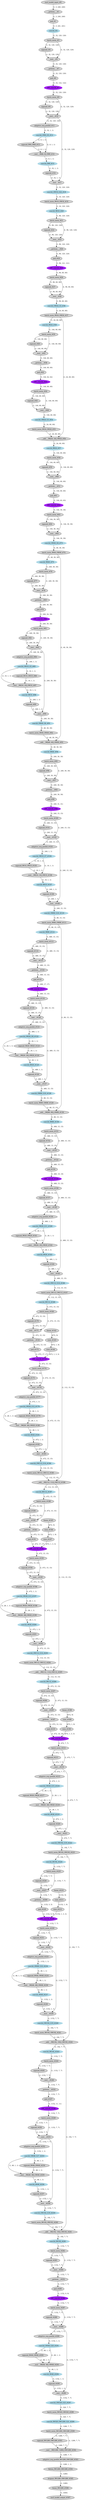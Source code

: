 strict digraph  {
"0 /nncf_model_input_0" [id=0, label="nncf_model_input_#0", style=filled, type=nncf_model_input];
"1 EfficientNet/NNCFUserConv2dStaticSamePadding[_conv_stem]/ModuleDict[pre_ops]/UpdateInputs[1]/__getitem___0" [id=1, label="__getitem___#1", style=filled, type=__getitem__];
"2 EfficientNet/NNCFUserConv2dStaticSamePadding[_conv_stem]/ZeroPad2d[static_padding]/pad_0" [id=2, label="pad_#1", style=filled, type=pad];
"3 EfficientNet/NNCFUserConv2dStaticSamePadding[_conv_stem]/conv2d_0" [color=lightblue, id=3, label="conv2d_#2", style=filled, type=conv2d];
"4 EfficientNet/NNCFBatchNorm2d[_bn0]/batch_norm_0" [id=4, label="batch_norm_#3", style=filled, type=batch_norm];
"5 EfficientNet/MemoryEfficientSwish[_swish]/sigmoid_0" [id=5, label="sigmoid_#4", style=filled, type=sigmoid];
"6 EfficientNet/MemoryEfficientSwish[_swish]/__mul___0" [id=6, label="__mul___#5", style=filled, type=__mul__];
"7 EfficientNet/ModuleList[_blocks]/MBConvBlock[0]/NNCFUserConv2dStaticSamePadding[_depthwise_conv]/ModuleDict[pre_ops]/UpdateInputs[1]/__getitem___0" [id=7, label="__getitem___#7", style=filled, type=__getitem__];
"8 EfficientNet/ModuleList[_blocks]/MBConvBlock[0]/NNCFUserConv2dStaticSamePadding[_depthwise_conv]/ZeroPad2d[static_padding]/pad_0" [id=8, label="pad_#6", style=filled, type=pad];
"9 EfficientNet/ModuleList[_blocks]/MBConvBlock[0]/NNCFUserConv2dStaticSamePadding[_depthwise_conv]/conv2d_0" [color=purple, id=9, label="DW_conv2d_#7", style=filled, type=conv2d];
"10 EfficientNet/ModuleList[_blocks]/MBConvBlock[0]/NNCFBatchNorm2d[_bn1]/batch_norm_0" [id=10, label="batch_norm_#8", style=filled, type=batch_norm];
"11 EfficientNet/ModuleList[_blocks]/MBConvBlock[0]/MemoryEfficientSwish[_swish]/sigmoid_0" [id=11, label="sigmoid_#9", style=filled, type=sigmoid];
"12 EfficientNet/ModuleList[_blocks]/MBConvBlock[0]/MemoryEfficientSwish[_swish]/__mul___0" [id=12, label="__mul___#10", style=filled, type=__mul__];
"13 EfficientNet/ModuleList[_blocks]/MBConvBlock[0]/adaptive_avg_pool2d_0" [id=13, label="adaptive_avg_pool2d_#11", style=filled, type=adaptive_avg_pool2d];
"14 EfficientNet/ModuleList[_blocks]/MBConvBlock[0]/NNCFUserConv2dStaticSamePadding[_se_reduce]/conv2d_0" [color=lightblue, id=14, label="conv2d_OW8_G0_#12", style=filled, type=conv2d];
"15 EfficientNet/ModuleList[_blocks]/MBConvBlock[0]/MemoryEfficientSwish[_swish]/sigmoid_1" [id=15, label="sigmoid_IW8_OW8_#13", style=filled, type=sigmoid];
"16 EfficientNet/ModuleList[_blocks]/MBConvBlock[0]/MemoryEfficientSwish[_swish]/__mul___1" [id=16, label="__mul___IW[8, 8]_OW8_#14", style=filled, type=__mul__];
"17 EfficientNet/ModuleList[_blocks]/MBConvBlock[0]/NNCFUserConv2dStaticSamePadding[_se_expand]/conv2d_0" [color=lightblue, id=17, label="conv2d_IW8_#15", style=filled, type=conv2d];
"18 EfficientNet/ModuleList[_blocks]/MBConvBlock[0]/sigmoid_0" [id=18, label="sigmoid_#16", style=filled, type=sigmoid];
"19 EfficientNet/ModuleList[_blocks]/MBConvBlock[0]/__mul___0" [id=19, label="__mul___#17", style=filled, type=__mul__];
"20 EfficientNet/ModuleList[_blocks]/MBConvBlock[0]/NNCFUserConv2dStaticSamePadding[_project_conv]/conv2d_0" [color=lightblue, id=20, label="conv2d_OW16_G22_#18", style=filled, type=conv2d];
"21 EfficientNet/ModuleList[_blocks]/MBConvBlock[0]/NNCFBatchNorm2d[_bn2]/batch_norm_0" [id=21, label="batch_norm_IW16_OW16_#19", style=filled, type=batch_norm];
"22 EfficientNet/ModuleList[_blocks]/MBConvBlock[1]/NNCFUserConv2dStaticSamePadding[_expand_conv]/conv2d_0" [color=lightblue, id=22, label="conv2d_IW16_#20", style=filled, type=conv2d];
"23 EfficientNet/ModuleList[_blocks]/MBConvBlock[1]/NNCFBatchNorm2d[_bn0]/batch_norm_0" [id=23, label="batch_norm_#21", style=filled, type=batch_norm];
"24 EfficientNet/ModuleList[_blocks]/MBConvBlock[1]/MemoryEfficientSwish[_swish]/sigmoid_0" [id=24, label="sigmoid_#22", style=filled, type=sigmoid];
"25 EfficientNet/ModuleList[_blocks]/MBConvBlock[1]/MemoryEfficientSwish[_swish]/__mul___0" [id=25, label="__mul___#23", style=filled, type=__mul__];
"26 EfficientNet/ModuleList[_blocks]/MBConvBlock[1]/NNCFUserConv2dStaticSamePadding[_depthwise_conv]/ModuleDict[pre_ops]/UpdateInputs[1]/__getitem___0" [id=26, label="__getitem___#26", style=filled, type=__getitem__];
"27 EfficientNet/ModuleList[_blocks]/MBConvBlock[1]/NNCFUserConv2dStaticSamePadding[_depthwise_conv]/ZeroPad2d[static_padding]/pad_0" [id=27, label="pad_#24", style=filled, type=pad];
"28 EfficientNet/ModuleList[_blocks]/MBConvBlock[1]/NNCFUserConv2dStaticSamePadding[_depthwise_conv]/conv2d_0" [color=purple, id=28, label="DW_conv2d_#25", style=filled, type=conv2d];
"29 EfficientNet/ModuleList[_blocks]/MBConvBlock[1]/NNCFBatchNorm2d[_bn1]/batch_norm_0" [id=29, label="batch_norm_#26", style=filled, type=batch_norm];
"30 EfficientNet/ModuleList[_blocks]/MBConvBlock[1]/MemoryEfficientSwish[_swish]/sigmoid_1" [id=30, label="sigmoid_#27", style=filled, type=sigmoid];
"31 EfficientNet/ModuleList[_blocks]/MBConvBlock[1]/MemoryEfficientSwish[_swish]/__mul___1" [id=31, label="__mul___#28", style=filled, type=__mul__];
"32 EfficientNet/ModuleList[_blocks]/MBConvBlock[1]/NNCFUserConv2dStaticSamePadding[_project_conv]/conv2d_0" [color=lightblue, id=32, label="conv2d_OW24_G3_#36", style=filled, type=conv2d];
"33 EfficientNet/ModuleList[_blocks]/MBConvBlock[1]/NNCFBatchNorm2d[_bn2]/batch_norm_0" [id=33, label="batch_norm_IW24_OW24_#37", style=filled, type=batch_norm];
"34 EfficientNet/ModuleList[_blocks]/MBConvBlock[2]/NNCFUserConv2dStaticSamePadding[_expand_conv]/conv2d_0" [color=lightblue, id=34, label="conv2d_IW24_#38", style=filled, type=conv2d];
"35 EfficientNet/ModuleList[_blocks]/MBConvBlock[2]/NNCFBatchNorm2d[_bn0]/batch_norm_0" [id=35, label="batch_norm_#39", style=filled, type=batch_norm];
"36 EfficientNet/ModuleList[_blocks]/MBConvBlock[2]/MemoryEfficientSwish[_swish]/sigmoid_0" [id=36, label="sigmoid_#40", style=filled, type=sigmoid];
"37 EfficientNet/ModuleList[_blocks]/MBConvBlock[2]/MemoryEfficientSwish[_swish]/__mul___0" [id=37, label="__mul___#41", style=filled, type=__mul__];
"38 EfficientNet/ModuleList[_blocks]/MBConvBlock[2]/NNCFUserConv2dStaticSamePadding[_depthwise_conv]/ModuleDict[pre_ops]/UpdateInputs[1]/__getitem___0" [id=38, label="__getitem___#38", style=filled, type=__getitem__];
"39 EfficientNet/ModuleList[_blocks]/MBConvBlock[2]/NNCFUserConv2dStaticSamePadding[_depthwise_conv]/ZeroPad2d[static_padding]/pad_0" [id=39, label="pad_#42", style=filled, type=pad];
"40 EfficientNet/ModuleList[_blocks]/MBConvBlock[2]/NNCFUserConv2dStaticSamePadding[_depthwise_conv]/conv2d_0" [color=purple, id=40, label="DW_conv2d_#43", style=filled, type=conv2d];
"41 EfficientNet/ModuleList[_blocks]/MBConvBlock[2]/NNCFBatchNorm2d[_bn1]/batch_norm_0" [id=41, label="batch_norm_#44", style=filled, type=batch_norm];
"42 EfficientNet/ModuleList[_blocks]/MBConvBlock[2]/MemoryEfficientSwish[_swish]/sigmoid_1" [id=42, label="sigmoid_#45", style=filled, type=sigmoid];
"43 EfficientNet/ModuleList[_blocks]/MBConvBlock[2]/MemoryEfficientSwish[_swish]/__mul___1" [id=43, label="__mul___#46", style=filled, type=__mul__];
"44 EfficientNet/ModuleList[_blocks]/MBConvBlock[2]/NNCFUserConv2dStaticSamePadding[_project_conv]/conv2d_0" [color=lightblue, id=44, label="conv2d_OW24_G3_#54", style=filled, type=conv2d];
"45 EfficientNet/ModuleList[_blocks]/MBConvBlock[2]/NNCFBatchNorm2d[_bn2]/batch_norm_0" [id=45, label="batch_norm_IW24_OW24_#55", style=filled, type=batch_norm];
"46 EfficientNet/ModuleList[_blocks]/MBConvBlock[2]/__add___0" [id=46, label="__add___IW[24, 24]_OW24_#56", style=filled, type=__add__];
"47 EfficientNet/ModuleList[_blocks]/MBConvBlock[3]/NNCFUserConv2dStaticSamePadding[_expand_conv]/conv2d_0" [color=lightblue, id=47, label="conv2d_IW24_#57", style=filled, type=conv2d];
"48 EfficientNet/ModuleList[_blocks]/MBConvBlock[3]/NNCFBatchNorm2d[_bn0]/batch_norm_0" [id=48, label="batch_norm_#58", style=filled, type=batch_norm];
"49 EfficientNet/ModuleList[_blocks]/MBConvBlock[3]/MemoryEfficientSwish[_swish]/sigmoid_0" [id=49, label="sigmoid_#59", style=filled, type=sigmoid];
"50 EfficientNet/ModuleList[_blocks]/MBConvBlock[3]/MemoryEfficientSwish[_swish]/__mul___0" [id=50, label="__mul___#60", style=filled, type=__mul__];
"51 EfficientNet/ModuleList[_blocks]/MBConvBlock[3]/NNCFUserConv2dStaticSamePadding[_depthwise_conv]/ModuleDict[pre_ops]/UpdateInputs[1]/__getitem___0" [id=51, label="__getitem___#51", style=filled, type=__getitem__];
"52 EfficientNet/ModuleList[_blocks]/MBConvBlock[3]/NNCFUserConv2dStaticSamePadding[_depthwise_conv]/ZeroPad2d[static_padding]/pad_0" [id=52, label="pad_#61", style=filled, type=pad];
"53 EfficientNet/ModuleList[_blocks]/MBConvBlock[3]/NNCFUserConv2dStaticSamePadding[_depthwise_conv]/conv2d_0" [color=purple, id=53, label="DW_conv2d_#62", style=filled, type=conv2d];
"54 EfficientNet/ModuleList[_blocks]/MBConvBlock[3]/NNCFBatchNorm2d[_bn1]/batch_norm_0" [id=54, label="batch_norm_#63", style=filled, type=batch_norm];
"55 EfficientNet/ModuleList[_blocks]/MBConvBlock[3]/MemoryEfficientSwish[_swish]/sigmoid_1" [id=55, label="sigmoid_#64", style=filled, type=sigmoid];
"56 EfficientNet/ModuleList[_blocks]/MBConvBlock[3]/MemoryEfficientSwish[_swish]/__mul___1" [id=56, label="__mul___#65", style=filled, type=__mul__];
"57 EfficientNet/ModuleList[_blocks]/MBConvBlock[3]/NNCFUserConv2dStaticSamePadding[_project_conv]/conv2d_0" [color=lightblue, id=57, label="conv2d_OW40_G6_#73", style=filled, type=conv2d];
"58 EfficientNet/ModuleList[_blocks]/MBConvBlock[3]/NNCFBatchNorm2d[_bn2]/batch_norm_0" [id=58, label="batch_norm_IW40_OW40_#74", style=filled, type=batch_norm];
"59 EfficientNet/ModuleList[_blocks]/MBConvBlock[4]/NNCFUserConv2dStaticSamePadding[_expand_conv]/conv2d_0" [color=lightblue, id=59, label="conv2d_IW40_#75", style=filled, type=conv2d];
"60 EfficientNet/ModuleList[_blocks]/MBConvBlock[4]/NNCFBatchNorm2d[_bn0]/batch_norm_0" [id=60, label="batch_norm_#76", style=filled, type=batch_norm];
"61 EfficientNet/ModuleList[_blocks]/MBConvBlock[4]/MemoryEfficientSwish[_swish]/sigmoid_0" [id=61, label="sigmoid_#77", style=filled, type=sigmoid];
"62 EfficientNet/ModuleList[_blocks]/MBConvBlock[4]/MemoryEfficientSwish[_swish]/__mul___0" [id=62, label="__mul___#78", style=filled, type=__mul__];
"63 EfficientNet/ModuleList[_blocks]/MBConvBlock[4]/NNCFUserConv2dStaticSamePadding[_depthwise_conv]/ModuleDict[pre_ops]/UpdateInputs[1]/__getitem___0" [id=63, label="__getitem___#63", style=filled, type=__getitem__];
"64 EfficientNet/ModuleList[_blocks]/MBConvBlock[4]/NNCFUserConv2dStaticSamePadding[_depthwise_conv]/ZeroPad2d[static_padding]/pad_0" [id=64, label="pad_#79", style=filled, type=pad];
"65 EfficientNet/ModuleList[_blocks]/MBConvBlock[4]/NNCFUserConv2dStaticSamePadding[_depthwise_conv]/conv2d_0" [color=purple, id=65, label="DW_conv2d_#80", style=filled, type=conv2d];
"66 EfficientNet/ModuleList[_blocks]/MBConvBlock[4]/NNCFBatchNorm2d[_bn1]/batch_norm_0" [id=66, label="batch_norm_#81", style=filled, type=batch_norm];
"67 EfficientNet/ModuleList[_blocks]/MBConvBlock[4]/MemoryEfficientSwish[_swish]/sigmoid_1" [id=67, label="sigmoid_#82", style=filled, type=sigmoid];
"68 EfficientNet/ModuleList[_blocks]/MBConvBlock[4]/MemoryEfficientSwish[_swish]/__mul___1" [id=68, label="__mul___#83", style=filled, type=__mul__];
"69 EfficientNet/ModuleList[_blocks]/MBConvBlock[4]/adaptive_avg_pool2d_0" [id=69, label="adaptive_avg_pool2d_#84", style=filled, type=adaptive_avg_pool2d];
"70 EfficientNet/ModuleList[_blocks]/MBConvBlock[4]/NNCFUserConv2dStaticSamePadding[_se_reduce]/conv2d_0" [color=lightblue, id=70, label="conv2d_OW10_G5_#85", style=filled, type=conv2d];
"71 EfficientNet/ModuleList[_blocks]/MBConvBlock[4]/MemoryEfficientSwish[_swish]/sigmoid_2" [id=71, label="sigmoid_IW10_OW10_#86", style=filled, type=sigmoid];
"72 EfficientNet/ModuleList[_blocks]/MBConvBlock[4]/MemoryEfficientSwish[_swish]/__mul___2" [id=72, label="__mul___IW[10, 10]_OW10_#87", style=filled, type=__mul__];
"73 EfficientNet/ModuleList[_blocks]/MBConvBlock[4]/NNCFUserConv2dStaticSamePadding[_se_expand]/conv2d_0" [color=lightblue, id=73, label="conv2d_IW10_#88", style=filled, type=conv2d];
"74 EfficientNet/ModuleList[_blocks]/MBConvBlock[4]/sigmoid_0" [id=74, label="sigmoid_#89", style=filled, type=sigmoid];
"75 EfficientNet/ModuleList[_blocks]/MBConvBlock[4]/__mul___0" [id=75, label="__mul___#90", style=filled, type=__mul__];
"76 EfficientNet/ModuleList[_blocks]/MBConvBlock[4]/NNCFUserConv2dStaticSamePadding[_project_conv]/conv2d_0" [color=lightblue, id=76, label="conv2d_OW40_G6_#91", style=filled, type=conv2d];
"77 EfficientNet/ModuleList[_blocks]/MBConvBlock[4]/NNCFBatchNorm2d[_bn2]/batch_norm_0" [id=77, label="batch_norm_IW40_OW40_#92", style=filled, type=batch_norm];
"78 EfficientNet/ModuleList[_blocks]/MBConvBlock[4]/__add___0" [id=78, label="__add___IW[40, 40]_OW40_#93", style=filled, type=__add__];
"79 EfficientNet/ModuleList[_blocks]/MBConvBlock[5]/NNCFUserConv2dStaticSamePadding[_expand_conv]/conv2d_0" [color=lightblue, id=79, label="conv2d_IW40_#94", style=filled, type=conv2d];
"80 EfficientNet/ModuleList[_blocks]/MBConvBlock[5]/NNCFBatchNorm2d[_bn0]/batch_norm_0" [id=80, label="batch_norm_#95", style=filled, type=batch_norm];
"81 EfficientNet/ModuleList[_blocks]/MBConvBlock[5]/MemoryEfficientSwish[_swish]/sigmoid_0" [id=81, label="sigmoid_#96", style=filled, type=sigmoid];
"82 EfficientNet/ModuleList[_blocks]/MBConvBlock[5]/MemoryEfficientSwish[_swish]/__mul___0" [id=82, label="__mul___#97", style=filled, type=__mul__];
"83 EfficientNet/ModuleList[_blocks]/MBConvBlock[5]/NNCFUserConv2dStaticSamePadding[_depthwise_conv]/ModuleDict[pre_ops]/UpdateInputs[1]/__getitem___0" [id=83, label="__getitem___#83", style=filled, type=__getitem__];
"84 EfficientNet/ModuleList[_blocks]/MBConvBlock[5]/NNCFUserConv2dStaticSamePadding[_depthwise_conv]/ZeroPad2d[static_padding]/pad_0" [id=84, label="pad_#98", style=filled, type=pad];
"85 EfficientNet/ModuleList[_blocks]/MBConvBlock[5]/NNCFUserConv2dStaticSamePadding[_depthwise_conv]/conv2d_0" [color=purple, id=85, label="DW_conv2d_#99", style=filled, type=conv2d];
"86 EfficientNet/ModuleList[_blocks]/MBConvBlock[5]/NNCFBatchNorm2d[_bn1]/batch_norm_0" [id=86, label="batch_norm_#100", style=filled, type=batch_norm];
"87 EfficientNet/ModuleList[_blocks]/MBConvBlock[5]/MemoryEfficientSwish[_swish]/sigmoid_1" [id=87, label="sigmoid_#101", style=filled, type=sigmoid];
"88 EfficientNet/ModuleList[_blocks]/MBConvBlock[5]/MemoryEfficientSwish[_swish]/__mul___1" [id=88, label="__mul___#102", style=filled, type=__mul__];
"89 EfficientNet/ModuleList[_blocks]/MBConvBlock[5]/adaptive_avg_pool2d_0" [id=89, label="adaptive_avg_pool2d_#103", style=filled, type=adaptive_avg_pool2d];
"90 EfficientNet/ModuleList[_blocks]/MBConvBlock[5]/NNCFUserConv2dStaticSamePadding[_se_reduce]/conv2d_0" [color=lightblue, id=90, label="conv2d_OW10_G7_#104", style=filled, type=conv2d];
"91 EfficientNet/ModuleList[_blocks]/MBConvBlock[5]/MemoryEfficientSwish[_swish]/sigmoid_2" [id=91, label="sigmoid_IW10_OW10_#105", style=filled, type=sigmoid];
"92 EfficientNet/ModuleList[_blocks]/MBConvBlock[5]/MemoryEfficientSwish[_swish]/__mul___2" [id=92, label="__mul___IW[10, 10]_OW10_#106", style=filled, type=__mul__];
"93 EfficientNet/ModuleList[_blocks]/MBConvBlock[5]/NNCFUserConv2dStaticSamePadding[_se_expand]/conv2d_0" [color=lightblue, id=93, label="conv2d_IW10_#107", style=filled, type=conv2d];
"94 EfficientNet/ModuleList[_blocks]/MBConvBlock[5]/sigmoid_0" [id=94, label="sigmoid_#108", style=filled, type=sigmoid];
"95 EfficientNet/ModuleList[_blocks]/MBConvBlock[5]/__mul___0" [id=95, label="__mul___#109", style=filled, type=__mul__];
"96 EfficientNet/ModuleList[_blocks]/MBConvBlock[5]/NNCFUserConv2dStaticSamePadding[_project_conv]/conv2d_0" [color=lightblue, id=96, label="conv2d_OW80_G10_#110", style=filled, type=conv2d];
"97 EfficientNet/ModuleList[_blocks]/MBConvBlock[5]/NNCFBatchNorm2d[_bn2]/batch_norm_0" [id=97, label="batch_norm_IW80_OW80_#111", style=filled, type=batch_norm];
"98 EfficientNet/ModuleList[_blocks]/MBConvBlock[6]/NNCFUserConv2dStaticSamePadding[_expand_conv]/conv2d_0" [color=lightblue, id=98, label="conv2d_IW80_#112", style=filled, type=conv2d];
"99 EfficientNet/ModuleList[_blocks]/MBConvBlock[6]/NNCFBatchNorm2d[_bn0]/batch_norm_0" [id=99, label="batch_norm_#113", style=filled, type=batch_norm];
"100 EfficientNet/ModuleList[_blocks]/MBConvBlock[6]/MemoryEfficientSwish[_swish]/sigmoid_0" [id=100, label="sigmoid_#114", style=filled, type=sigmoid];
"101 EfficientNet/ModuleList[_blocks]/MBConvBlock[6]/MemoryEfficientSwish[_swish]/__mul___0" [id=101, label="__mul___#115", style=filled, type=__mul__];
"102 EfficientNet/ModuleList[_blocks]/MBConvBlock[6]/NNCFUserConv2dStaticSamePadding[_depthwise_conv]/ModuleDict[pre_ops]/UpdateInputs[1]/__getitem___0" [id=102, label="__getitem___#102", style=filled, type=__getitem__];
"103 EfficientNet/ModuleList[_blocks]/MBConvBlock[6]/NNCFUserConv2dStaticSamePadding[_depthwise_conv]/ZeroPad2d[static_padding]/pad_0" [id=103, label="pad_#116", style=filled, type=pad];
"104 EfficientNet/ModuleList[_blocks]/MBConvBlock[6]/NNCFUserConv2dStaticSamePadding[_depthwise_conv]/conv2d_0" [color=purple, id=104, label="DW_conv2d_#117", style=filled, type=conv2d];
"105 EfficientNet/ModuleList[_blocks]/MBConvBlock[6]/NNCFBatchNorm2d[_bn1]/batch_norm_0" [id=105, label="batch_norm_#118", style=filled, type=batch_norm];
"106 EfficientNet/ModuleList[_blocks]/MBConvBlock[6]/MemoryEfficientSwish[_swish]/sigmoid_1" [id=106, label="sigmoid_#119", style=filled, type=sigmoid];
"107 EfficientNet/ModuleList[_blocks]/MBConvBlock[6]/MemoryEfficientSwish[_swish]/__mul___1" [id=107, label="__mul___#120", style=filled, type=__mul__];
"108 EfficientNet/ModuleList[_blocks]/MBConvBlock[6]/adaptive_avg_pool2d_0" [id=108, label="adaptive_avg_pool2d_#121", style=filled, type=adaptive_avg_pool2d];
"109 EfficientNet/ModuleList[_blocks]/MBConvBlock[6]/NNCFUserConv2dStaticSamePadding[_se_reduce]/conv2d_0" [color=lightblue, id=109, label="conv2d_OW20_G8_#122", style=filled, type=conv2d];
"110 EfficientNet/ModuleList[_blocks]/MBConvBlock[6]/MemoryEfficientSwish[_swish]/sigmoid_2" [id=110, label="sigmoid_IW20_OW20_#123", style=filled, type=sigmoid];
"111 EfficientNet/ModuleList[_blocks]/MBConvBlock[6]/MemoryEfficientSwish[_swish]/__mul___2" [id=111, label="__mul___IW[20, 20]_OW20_#124", style=filled, type=__mul__];
"112 EfficientNet/ModuleList[_blocks]/MBConvBlock[6]/NNCFUserConv2dStaticSamePadding[_se_expand]/conv2d_0" [color=lightblue, id=112, label="conv2d_IW20_#125", style=filled, type=conv2d];
"113 EfficientNet/ModuleList[_blocks]/MBConvBlock[6]/sigmoid_0" [id=113, label="sigmoid_#126", style=filled, type=sigmoid];
"114 EfficientNet/ModuleList[_blocks]/MBConvBlock[6]/__mul___0" [id=114, label="__mul___#127", style=filled, type=__mul__];
"115 EfficientNet/ModuleList[_blocks]/MBConvBlock[6]/NNCFUserConv2dStaticSamePadding[_project_conv]/conv2d_0" [color=lightblue, id=115, label="conv2d_OW80_G10_#128", style=filled, type=conv2d];
"116 EfficientNet/ModuleList[_blocks]/MBConvBlock[6]/NNCFBatchNorm2d[_bn2]/batch_norm_0" [id=116, label="batch_norm_IW80_OW80_#129", style=filled, type=batch_norm];
"117 EfficientNet/ModuleList[_blocks]/MBConvBlock[6]/__add___0" [id=117, label="__add___IW[80, 80]_OW80_#130", style=filled, type=__add__];
"118 EfficientNet/ModuleList[_blocks]/MBConvBlock[8]/NNCFUserConv2dStaticSamePadding[_expand_conv]/conv2d_0" [color=lightblue, id=118, label="conv2d_IW80_#150", style=filled, type=conv2d];
"119 EfficientNet/ModuleList[_blocks]/MBConvBlock[8]/NNCFBatchNorm2d[_bn0]/batch_norm_0" [id=119, label="batch_norm_#151", style=filled, type=batch_norm];
"120 EfficientNet/ModuleList[_blocks]/MBConvBlock[8]/MemoryEfficientSwish[_swish]/sigmoid_0" [id=120, label="sigmoid_#152", style=filled, type=sigmoid];
"121 EfficientNet/ModuleList[_blocks]/MBConvBlock[8]/MemoryEfficientSwish[_swish]/__mul___0" [id=121, label="__mul___#153", style=filled, type=__mul__];
"122 EfficientNet/ModuleList[_blocks]/MBConvBlock[8]/NNCFUserConv2dStaticSamePadding[_depthwise_conv]/ModuleDict[pre_ops]/UpdateInputs[1]/__getitem___0" [id=122, label="__getitem___#122", style=filled, type=__getitem__];
"123 EfficientNet/ModuleList[_blocks]/MBConvBlock[8]/NNCFUserConv2dStaticSamePadding[_depthwise_conv]/ZeroPad2d[static_padding]/pad_0" [id=123, label="pad_#154", style=filled, type=pad];
"124 EfficientNet/ModuleList[_blocks]/MBConvBlock[8]/NNCFUserConv2dStaticSamePadding[_depthwise_conv]/conv2d_0" [color=purple, id=124, label="DW_conv2d_#155", style=filled, type=conv2d];
"125 EfficientNet/ModuleList[_blocks]/MBConvBlock[8]/NNCFBatchNorm2d[_bn1]/batch_norm_0" [id=125, label="batch_norm_#156", style=filled, type=batch_norm];
"126 EfficientNet/ModuleList[_blocks]/MBConvBlock[8]/MemoryEfficientSwish[_swish]/sigmoid_1" [id=126, label="sigmoid_#157", style=filled, type=sigmoid];
"127 EfficientNet/ModuleList[_blocks]/MBConvBlock[8]/MemoryEfficientSwish[_swish]/__mul___1" [id=127, label="__mul___#158", style=filled, type=__mul__];
"128 EfficientNet/ModuleList[_blocks]/MBConvBlock[8]/adaptive_avg_pool2d_0" [id=128, label="adaptive_avg_pool2d_#159", style=filled, type=adaptive_avg_pool2d];
"129 EfficientNet/ModuleList[_blocks]/MBConvBlock[8]/NNCFUserConv2dStaticSamePadding[_se_reduce]/conv2d_0" [color=lightblue, id=129, label="conv2d_OW20_G11_#160", style=filled, type=conv2d];
"130 EfficientNet/ModuleList[_blocks]/MBConvBlock[8]/MemoryEfficientSwish[_swish]/sigmoid_2" [id=130, label="sigmoid_IW20_OW20_#161", style=filled, type=sigmoid];
"131 EfficientNet/ModuleList[_blocks]/MBConvBlock[8]/MemoryEfficientSwish[_swish]/__mul___2" [id=131, label="__mul___IW[20, 20]_OW20_#162", style=filled, type=__mul__];
"132 EfficientNet/ModuleList[_blocks]/MBConvBlock[8]/NNCFUserConv2dStaticSamePadding[_se_expand]/conv2d_0" [color=lightblue, id=132, label="conv2d_IW20_#163", style=filled, type=conv2d];
"133 EfficientNet/ModuleList[_blocks]/MBConvBlock[8]/sigmoid_0" [id=133, label="sigmoid_#164", style=filled, type=sigmoid];
"134 EfficientNet/ModuleList[_blocks]/MBConvBlock[8]/__mul___0" [id=134, label="__mul___#165", style=filled, type=__mul__];
"135 EfficientNet/ModuleList[_blocks]/MBConvBlock[8]/NNCFUserConv2dStaticSamePadding[_project_conv]/conv2d_0" [color=lightblue, id=135, label="conv2d_OW112_G14_#166", style=filled, type=conv2d];
"136 EfficientNet/ModuleList[_blocks]/MBConvBlock[8]/NNCFBatchNorm2d[_bn2]/batch_norm_0" [id=136, label="batch_norm_IW112_OW112_#167", style=filled, type=batch_norm];
"137 EfficientNet/ModuleList[_blocks]/MBConvBlock[9]/NNCFUserConv2dStaticSamePadding[_expand_conv]/conv2d_0" [color=lightblue, id=137, label="conv2d_IW112_#168", style=filled, type=conv2d];
"138 EfficientNet/ModuleList[_blocks]/MBConvBlock[9]/NNCFBatchNorm2d[_bn0]/batch_norm_0" [id=138, label="batch_norm_#169", style=filled, type=batch_norm];
"139 EfficientNet/ModuleList[_blocks]/MBConvBlock[9]/MemoryEfficientSwish[_swish]/sigmoid_0" [id=139, label="sigmoid_#170", style=filled, type=sigmoid];
"140 EfficientNet/ModuleList[_blocks]/MBConvBlock[9]/MemoryEfficientSwish[_swish]/__mul___0" [id=140, label="__mul___#171", style=filled, type=__mul__];
"141 EfficientNet/ModuleList[_blocks]/MBConvBlock[9]/NNCFUserConv2dStaticSamePadding[_depthwise_conv]/ModuleDict[pre_ops]/UpdateInputs[1]/__getitem___0" [id=141, label="__getitem___#141", style=filled, type=__getitem__];
"142 EfficientNet/ModuleList[_blocks]/MBConvBlock[9]/NNCFUserConv2dStaticSamePadding[_depthwise_conv]/ModuleDict[pre_ops]/UpdateWeight[2]/ElasticKernelConv2DOp[op]/linear_0" [id=142, label="linear_#142", style=filled, type=linear];
"143 EfficientNet/ModuleList[_blocks]/MBConvBlock[9]/NNCFUserConv2dStaticSamePadding[_depthwise_conv]/ModuleDict[pre_ops]/UpdateWeight[2]/ElasticKernelConv2DOp[op]/view_0" [id=143, label="view_#143", style=filled, type=view];
"144 EfficientNet/ModuleList[_blocks]/MBConvBlock[9]/NNCFUserConv2dStaticSamePadding[_depthwise_conv]/ModuleDict[pre_ops]/UpdateWeight[2]/ElasticKernelConv2DOp[op]/view_1" [id=144, label="view_#144", style=filled, type=view];
"145 EfficientNet/ModuleList[_blocks]/MBConvBlock[9]/NNCFUserConv2dStaticSamePadding[_depthwise_conv]/ZeroPad2d[static_padding]/pad_0" [id=145, label="pad_#172", style=filled, type=pad];
"146 EfficientNet/ModuleList[_blocks]/MBConvBlock[9]/NNCFUserConv2dStaticSamePadding[_depthwise_conv]/conv2d_0" [color=purple, id=146, label="DW_conv2d_#173", style=filled, type=conv2d];
"147 EfficientNet/ModuleList[_blocks]/MBConvBlock[9]/NNCFBatchNorm2d[_bn1]/batch_norm_0" [id=147, label="batch_norm_#174", style=filled, type=batch_norm];
"148 EfficientNet/ModuleList[_blocks]/MBConvBlock[9]/MemoryEfficientSwish[_swish]/sigmoid_1" [id=148, label="sigmoid_#175", style=filled, type=sigmoid];
"149 EfficientNet/ModuleList[_blocks]/MBConvBlock[9]/MemoryEfficientSwish[_swish]/__mul___1" [id=149, label="__mul___#176", style=filled, type=__mul__];
"150 EfficientNet/ModuleList[_blocks]/MBConvBlock[9]/adaptive_avg_pool2d_0" [id=150, label="adaptive_avg_pool2d_#177", style=filled, type=adaptive_avg_pool2d];
"151 EfficientNet/ModuleList[_blocks]/MBConvBlock[9]/NNCFUserConv2dStaticSamePadding[_se_reduce]/conv2d_0" [color=lightblue, id=151, label="conv2d_OW28_G12_#178", style=filled, type=conv2d];
"152 EfficientNet/ModuleList[_blocks]/MBConvBlock[9]/MemoryEfficientSwish[_swish]/sigmoid_2" [id=152, label="sigmoid_IW28_OW28_#179", style=filled, type=sigmoid];
"153 EfficientNet/ModuleList[_blocks]/MBConvBlock[9]/MemoryEfficientSwish[_swish]/__mul___2" [id=153, label="__mul___IW[28, 28]_OW28_#180", style=filled, type=__mul__];
"154 EfficientNet/ModuleList[_blocks]/MBConvBlock[9]/NNCFUserConv2dStaticSamePadding[_se_expand]/conv2d_0" [color=lightblue, id=154, label="conv2d_IW28_#181", style=filled, type=conv2d];
"155 EfficientNet/ModuleList[_blocks]/MBConvBlock[9]/sigmoid_0" [id=155, label="sigmoid_#182", style=filled, type=sigmoid];
"156 EfficientNet/ModuleList[_blocks]/MBConvBlock[9]/__mul___0" [id=156, label="__mul___#183", style=filled, type=__mul__];
"157 EfficientNet/ModuleList[_blocks]/MBConvBlock[9]/NNCFUserConv2dStaticSamePadding[_project_conv]/conv2d_0" [color=lightblue, id=157, label="conv2d_OW112_G14_#184", style=filled, type=conv2d];
"158 EfficientNet/ModuleList[_blocks]/MBConvBlock[9]/NNCFBatchNorm2d[_bn2]/batch_norm_0" [id=158, label="batch_norm_IW112_OW112_#185", style=filled, type=batch_norm];
"159 EfficientNet/ModuleList[_blocks]/MBConvBlock[9]/__add___0" [id=159, label="__add___IW[112, 112]_OW112_#186", style=filled, type=__add__];
"160 EfficientNet/ModuleList[_blocks]/MBConvBlock[10]/NNCFUserConv2dStaticSamePadding[_expand_conv]/conv2d_0" [color=lightblue, id=160, label="conv2d_IW112_#187", style=filled, type=conv2d];
"161 EfficientNet/ModuleList[_blocks]/MBConvBlock[10]/NNCFBatchNorm2d[_bn0]/batch_norm_0" [id=161, label="batch_norm_#188", style=filled, type=batch_norm];
"162 EfficientNet/ModuleList[_blocks]/MBConvBlock[10]/MemoryEfficientSwish[_swish]/sigmoid_0" [id=162, label="sigmoid_#189", style=filled, type=sigmoid];
"163 EfficientNet/ModuleList[_blocks]/MBConvBlock[10]/MemoryEfficientSwish[_swish]/__mul___0" [id=163, label="__mul___#190", style=filled, type=__mul__];
"164 EfficientNet/ModuleList[_blocks]/MBConvBlock[10]/NNCFUserConv2dStaticSamePadding[_depthwise_conv]/ModuleDict[pre_ops]/UpdateInputs[1]/__getitem___0" [id=164, label="__getitem___#164", style=filled, type=__getitem__];
"165 EfficientNet/ModuleList[_blocks]/MBConvBlock[10]/NNCFUserConv2dStaticSamePadding[_depthwise_conv]/ModuleDict[pre_ops]/UpdateWeight[2]/ElasticKernelConv2DOp[op]/linear_0" [id=165, label="linear_#165", style=filled, type=linear];
"166 EfficientNet/ModuleList[_blocks]/MBConvBlock[10]/NNCFUserConv2dStaticSamePadding[_depthwise_conv]/ModuleDict[pre_ops]/UpdateWeight[2]/ElasticKernelConv2DOp[op]/view_0" [id=166, label="view_#166", style=filled, type=view];
"167 EfficientNet/ModuleList[_blocks]/MBConvBlock[10]/NNCFUserConv2dStaticSamePadding[_depthwise_conv]/ModuleDict[pre_ops]/UpdateWeight[2]/ElasticKernelConv2DOp[op]/view_1" [id=167, label="view_#167", style=filled, type=view];
"168 EfficientNet/ModuleList[_blocks]/MBConvBlock[10]/NNCFUserConv2dStaticSamePadding[_depthwise_conv]/ZeroPad2d[static_padding]/pad_0" [id=168, label="pad_#191", style=filled, type=pad];
"169 EfficientNet/ModuleList[_blocks]/MBConvBlock[10]/NNCFUserConv2dStaticSamePadding[_depthwise_conv]/conv2d_0" [color=purple, id=169, label="DW_conv2d_#192", style=filled, type=conv2d];
"170 EfficientNet/ModuleList[_blocks]/MBConvBlock[10]/NNCFBatchNorm2d[_bn1]/batch_norm_0" [id=170, label="batch_norm_#193", style=filled, type=batch_norm];
"171 EfficientNet/ModuleList[_blocks]/MBConvBlock[10]/MemoryEfficientSwish[_swish]/sigmoid_1" [id=171, label="sigmoid_#194", style=filled, type=sigmoid];
"172 EfficientNet/ModuleList[_blocks]/MBConvBlock[10]/MemoryEfficientSwish[_swish]/__mul___1" [id=172, label="__mul___#195", style=filled, type=__mul__];
"173 EfficientNet/ModuleList[_blocks]/MBConvBlock[10]/adaptive_avg_pool2d_0" [id=173, label="adaptive_avg_pool2d_#196", style=filled, type=adaptive_avg_pool2d];
"174 EfficientNet/ModuleList[_blocks]/MBConvBlock[10]/NNCFUserConv2dStaticSamePadding[_se_reduce]/conv2d_0" [color=lightblue, id=174, label="conv2d_OW28_G13_#197", style=filled, type=conv2d];
"175 EfficientNet/ModuleList[_blocks]/MBConvBlock[10]/MemoryEfficientSwish[_swish]/sigmoid_2" [id=175, label="sigmoid_IW28_OW28_#198", style=filled, type=sigmoid];
"176 EfficientNet/ModuleList[_blocks]/MBConvBlock[10]/MemoryEfficientSwish[_swish]/__mul___2" [id=176, label="__mul___IW[28, 28]_OW28_#199", style=filled, type=__mul__];
"177 EfficientNet/ModuleList[_blocks]/MBConvBlock[10]/NNCFUserConv2dStaticSamePadding[_se_expand]/conv2d_0" [color=lightblue, id=177, label="conv2d_IW28_#200", style=filled, type=conv2d];
"178 EfficientNet/ModuleList[_blocks]/MBConvBlock[10]/sigmoid_0" [id=178, label="sigmoid_#201", style=filled, type=sigmoid];
"179 EfficientNet/ModuleList[_blocks]/MBConvBlock[10]/__mul___0" [id=179, label="__mul___#202", style=filled, type=__mul__];
"180 EfficientNet/ModuleList[_blocks]/MBConvBlock[10]/NNCFUserConv2dStaticSamePadding[_project_conv]/conv2d_0" [color=lightblue, id=180, label="conv2d_OW112_G14_#203", style=filled, type=conv2d];
"181 EfficientNet/ModuleList[_blocks]/MBConvBlock[10]/NNCFBatchNorm2d[_bn2]/batch_norm_0" [id=181, label="batch_norm_IW112_OW112_#204", style=filled, type=batch_norm];
"182 EfficientNet/ModuleList[_blocks]/MBConvBlock[10]/__add___0" [id=182, label="__add___IW[112, 112]_OW112_#205", style=filled, type=__add__];
"183 EfficientNet/ModuleList[_blocks]/MBConvBlock[11]/NNCFUserConv2dStaticSamePadding[_expand_conv]/conv2d_0" [color=lightblue, id=183, label="conv2d_IW112_#206", style=filled, type=conv2d];
"184 EfficientNet/ModuleList[_blocks]/MBConvBlock[11]/NNCFBatchNorm2d[_bn0]/batch_norm_0" [id=184, label="batch_norm_#207", style=filled, type=batch_norm];
"185 EfficientNet/ModuleList[_blocks]/MBConvBlock[11]/MemoryEfficientSwish[_swish]/sigmoid_0" [id=185, label="sigmoid_#208", style=filled, type=sigmoid];
"186 EfficientNet/ModuleList[_blocks]/MBConvBlock[11]/MemoryEfficientSwish[_swish]/__mul___0" [id=186, label="__mul___#209", style=filled, type=__mul__];
"187 EfficientNet/ModuleList[_blocks]/MBConvBlock[11]/NNCFUserConv2dStaticSamePadding[_depthwise_conv]/ModuleDict[pre_ops]/UpdateInputs[1]/__getitem___0" [id=187, label="__getitem___#187", style=filled, type=__getitem__];
"188 EfficientNet/ModuleList[_blocks]/MBConvBlock[11]/NNCFUserConv2dStaticSamePadding[_depthwise_conv]/ModuleDict[pre_ops]/UpdateWeight[2]/ElasticKernelConv2DOp[op]/linear_0" [id=188, label="linear_#188", style=filled, type=linear];
"189 EfficientNet/ModuleList[_blocks]/MBConvBlock[11]/NNCFUserConv2dStaticSamePadding[_depthwise_conv]/ModuleDict[pre_ops]/UpdateWeight[2]/ElasticKernelConv2DOp[op]/view_0" [id=189, label="view_#189", style=filled, type=view];
"190 EfficientNet/ModuleList[_blocks]/MBConvBlock[11]/NNCFUserConv2dStaticSamePadding[_depthwise_conv]/ModuleDict[pre_ops]/UpdateWeight[2]/ElasticKernelConv2DOp[op]/view_1" [id=190, label="view_#190", style=filled, type=view];
"191 EfficientNet/ModuleList[_blocks]/MBConvBlock[11]/NNCFUserConv2dStaticSamePadding[_depthwise_conv]/ZeroPad2d[static_padding]/pad_0" [id=191, label="pad_#210", style=filled, type=pad];
"192 EfficientNet/ModuleList[_blocks]/MBConvBlock[11]/NNCFUserConv2dStaticSamePadding[_depthwise_conv]/conv2d_0" [color=purple, id=192, label="DW_conv2d_#211", style=filled, type=conv2d];
"193 EfficientNet/ModuleList[_blocks]/MBConvBlock[11]/NNCFBatchNorm2d[_bn1]/batch_norm_0" [id=193, label="batch_norm_#212", style=filled, type=batch_norm];
"194 EfficientNet/ModuleList[_blocks]/MBConvBlock[11]/MemoryEfficientSwish[_swish]/sigmoid_1" [id=194, label="sigmoid_#213", style=filled, type=sigmoid];
"195 EfficientNet/ModuleList[_blocks]/MBConvBlock[11]/MemoryEfficientSwish[_swish]/__mul___1" [id=195, label="__mul___#214", style=filled, type=__mul__];
"196 EfficientNet/ModuleList[_blocks]/MBConvBlock[11]/adaptive_avg_pool2d_0" [id=196, label="adaptive_avg_pool2d_#215", style=filled, type=adaptive_avg_pool2d];
"197 EfficientNet/ModuleList[_blocks]/MBConvBlock[11]/NNCFUserConv2dStaticSamePadding[_se_reduce]/conv2d_0" [color=lightblue, id=197, label="conv2d_OW28_G15_#216", style=filled, type=conv2d];
"198 EfficientNet/ModuleList[_blocks]/MBConvBlock[11]/MemoryEfficientSwish[_swish]/sigmoid_2" [id=198, label="sigmoid_IW28_OW28_#217", style=filled, type=sigmoid];
"199 EfficientNet/ModuleList[_blocks]/MBConvBlock[11]/MemoryEfficientSwish[_swish]/__mul___2" [id=199, label="__mul___IW[28, 28]_OW28_#218", style=filled, type=__mul__];
"200 EfficientNet/ModuleList[_blocks]/MBConvBlock[11]/NNCFUserConv2dStaticSamePadding[_se_expand]/conv2d_0" [color=lightblue, id=200, label="conv2d_IW28_#219", style=filled, type=conv2d];
"201 EfficientNet/ModuleList[_blocks]/MBConvBlock[11]/sigmoid_0" [id=201, label="sigmoid_#220", style=filled, type=sigmoid];
"202 EfficientNet/ModuleList[_blocks]/MBConvBlock[11]/__mul___0" [id=202, label="__mul___#221", style=filled, type=__mul__];
"203 EfficientNet/ModuleList[_blocks]/MBConvBlock[11]/NNCFUserConv2dStaticSamePadding[_project_conv]/conv2d_0" [color=lightblue, id=203, label="conv2d_OW192_G19_#222", style=filled, type=conv2d];
"204 EfficientNet/ModuleList[_blocks]/MBConvBlock[11]/NNCFBatchNorm2d[_bn2]/batch_norm_0" [id=204, label="batch_norm_IW192_OW192_#223", style=filled, type=batch_norm];
"205 EfficientNet/ModuleList[_blocks]/MBConvBlock[12]/NNCFUserConv2dStaticSamePadding[_expand_conv]/conv2d_0" [color=lightblue, id=205, label="conv2d_IW192_#224", style=filled, type=conv2d];
"206 EfficientNet/ModuleList[_blocks]/MBConvBlock[12]/NNCFBatchNorm2d[_bn0]/batch_norm_0" [id=206, label="batch_norm_#225", style=filled, type=batch_norm];
"207 EfficientNet/ModuleList[_blocks]/MBConvBlock[12]/MemoryEfficientSwish[_swish]/sigmoid_0" [id=207, label="sigmoid_#226", style=filled, type=sigmoid];
"208 EfficientNet/ModuleList[_blocks]/MBConvBlock[12]/MemoryEfficientSwish[_swish]/__mul___0" [id=208, label="__mul___#227", style=filled, type=__mul__];
"209 EfficientNet/ModuleList[_blocks]/MBConvBlock[12]/NNCFUserConv2dStaticSamePadding[_depthwise_conv]/ModuleDict[pre_ops]/UpdateInputs[1]/__getitem___0" [id=209, label="__getitem___#209", style=filled, type=__getitem__];
"210 EfficientNet/ModuleList[_blocks]/MBConvBlock[12]/NNCFUserConv2dStaticSamePadding[_depthwise_conv]/ModuleDict[pre_ops]/UpdateWeight[2]/ElasticKernelConv2DOp[op]/linear_0" [id=210, label="linear_#210", style=filled, type=linear];
"211 EfficientNet/ModuleList[_blocks]/MBConvBlock[12]/NNCFUserConv2dStaticSamePadding[_depthwise_conv]/ModuleDict[pre_ops]/UpdateWeight[2]/ElasticKernelConv2DOp[op]/view_0" [id=211, label="view_#211", style=filled, type=view];
"212 EfficientNet/ModuleList[_blocks]/MBConvBlock[12]/NNCFUserConv2dStaticSamePadding[_depthwise_conv]/ModuleDict[pre_ops]/UpdateWeight[2]/ElasticKernelConv2DOp[op]/view_1" [id=212, label="view_#212", style=filled, type=view];
"213 EfficientNet/ModuleList[_blocks]/MBConvBlock[12]/NNCFUserConv2dStaticSamePadding[_depthwise_conv]/ZeroPad2d[static_padding]/pad_0" [id=213, label="pad_#228", style=filled, type=pad];
"214 EfficientNet/ModuleList[_blocks]/MBConvBlock[12]/NNCFUserConv2dStaticSamePadding[_depthwise_conv]/conv2d_0" [color=purple, id=214, label="DW_conv2d_#229", style=filled, type=conv2d];
"215 EfficientNet/ModuleList[_blocks]/MBConvBlock[12]/NNCFBatchNorm2d[_bn1]/batch_norm_0" [id=215, label="batch_norm_#230", style=filled, type=batch_norm];
"216 EfficientNet/ModuleList[_blocks]/MBConvBlock[12]/MemoryEfficientSwish[_swish]/sigmoid_1" [id=216, label="sigmoid_#231", style=filled, type=sigmoid];
"217 EfficientNet/ModuleList[_blocks]/MBConvBlock[12]/MemoryEfficientSwish[_swish]/__mul___1" [id=217, label="__mul___#232", style=filled, type=__mul__];
"218 EfficientNet/ModuleList[_blocks]/MBConvBlock[12]/adaptive_avg_pool2d_0" [id=218, label="adaptive_avg_pool2d_#233", style=filled, type=adaptive_avg_pool2d];
"219 EfficientNet/ModuleList[_blocks]/MBConvBlock[12]/NNCFUserConv2dStaticSamePadding[_se_reduce]/conv2d_0" [color=lightblue, id=219, label="conv2d_OW48_G16_#234", style=filled, type=conv2d];
"220 EfficientNet/ModuleList[_blocks]/MBConvBlock[12]/MemoryEfficientSwish[_swish]/sigmoid_2" [id=220, label="sigmoid_IW48_OW48_#235", style=filled, type=sigmoid];
"221 EfficientNet/ModuleList[_blocks]/MBConvBlock[12]/MemoryEfficientSwish[_swish]/__mul___2" [id=221, label="__mul___IW[48, 48]_OW48_#236", style=filled, type=__mul__];
"222 EfficientNet/ModuleList[_blocks]/MBConvBlock[12]/NNCFUserConv2dStaticSamePadding[_se_expand]/conv2d_0" [color=lightblue, id=222, label="conv2d_IW48_#237", style=filled, type=conv2d];
"223 EfficientNet/ModuleList[_blocks]/MBConvBlock[12]/sigmoid_0" [id=223, label="sigmoid_#238", style=filled, type=sigmoid];
"224 EfficientNet/ModuleList[_blocks]/MBConvBlock[12]/__mul___0" [id=224, label="__mul___#239", style=filled, type=__mul__];
"225 EfficientNet/ModuleList[_blocks]/MBConvBlock[12]/NNCFUserConv2dStaticSamePadding[_project_conv]/conv2d_0" [color=lightblue, id=225, label="conv2d_OW192_G19_#240", style=filled, type=conv2d];
"226 EfficientNet/ModuleList[_blocks]/MBConvBlock[12]/NNCFBatchNorm2d[_bn2]/batch_norm_0" [id=226, label="batch_norm_IW192_OW192_#241", style=filled, type=batch_norm];
"227 EfficientNet/ModuleList[_blocks]/MBConvBlock[12]/__add___0" [id=227, label="__add___IW[192, 192]_OW192_#242", style=filled, type=__add__];
"228 EfficientNet/ModuleList[_blocks]/MBConvBlock[13]/NNCFUserConv2dStaticSamePadding[_expand_conv]/conv2d_0" [color=lightblue, id=228, label="conv2d_IW192_#243", style=filled, type=conv2d];
"229 EfficientNet/ModuleList[_blocks]/MBConvBlock[13]/NNCFBatchNorm2d[_bn0]/batch_norm_0" [id=229, label="batch_norm_#244", style=filled, type=batch_norm];
"230 EfficientNet/ModuleList[_blocks]/MBConvBlock[13]/MemoryEfficientSwish[_swish]/sigmoid_0" [id=230, label="sigmoid_#245", style=filled, type=sigmoid];
"231 EfficientNet/ModuleList[_blocks]/MBConvBlock[13]/MemoryEfficientSwish[_swish]/__mul___0" [id=231, label="__mul___#246", style=filled, type=__mul__];
"232 EfficientNet/ModuleList[_blocks]/MBConvBlock[13]/NNCFUserConv2dStaticSamePadding[_depthwise_conv]/ModuleDict[pre_ops]/UpdateInputs[1]/__getitem___0" [id=232, label="__getitem___#232", style=filled, type=__getitem__];
"233 EfficientNet/ModuleList[_blocks]/MBConvBlock[13]/NNCFUserConv2dStaticSamePadding[_depthwise_conv]/ZeroPad2d[static_padding]/pad_0" [id=233, label="pad_#247", style=filled, type=pad];
"234 EfficientNet/ModuleList[_blocks]/MBConvBlock[13]/NNCFUserConv2dStaticSamePadding[_depthwise_conv]/conv2d_0" [color=purple, id=234, label="DW_conv2d_#248", style=filled, type=conv2d];
"235 EfficientNet/ModuleList[_blocks]/MBConvBlock[13]/NNCFBatchNorm2d[_bn1]/batch_norm_0" [id=235, label="batch_norm_#249", style=filled, type=batch_norm];
"236 EfficientNet/ModuleList[_blocks]/MBConvBlock[13]/MemoryEfficientSwish[_swish]/sigmoid_1" [id=236, label="sigmoid_#250", style=filled, type=sigmoid];
"237 EfficientNet/ModuleList[_blocks]/MBConvBlock[13]/MemoryEfficientSwish[_swish]/__mul___1" [id=237, label="__mul___#251", style=filled, type=__mul__];
"238 EfficientNet/ModuleList[_blocks]/MBConvBlock[13]/adaptive_avg_pool2d_0" [id=238, label="adaptive_avg_pool2d_#252", style=filled, type=adaptive_avg_pool2d];
"239 EfficientNet/ModuleList[_blocks]/MBConvBlock[13]/NNCFUserConv2dStaticSamePadding[_se_reduce]/conv2d_0" [color=lightblue, id=239, label="conv2d_OW48_G17_#253", style=filled, type=conv2d];
"240 EfficientNet/ModuleList[_blocks]/MBConvBlock[13]/MemoryEfficientSwish[_swish]/sigmoid_2" [id=240, label="sigmoid_IW48_OW48_#254", style=filled, type=sigmoid];
"241 EfficientNet/ModuleList[_blocks]/MBConvBlock[13]/MemoryEfficientSwish[_swish]/__mul___2" [id=241, label="__mul___IW[48, 48]_OW48_#255", style=filled, type=__mul__];
"242 EfficientNet/ModuleList[_blocks]/MBConvBlock[13]/NNCFUserConv2dStaticSamePadding[_se_expand]/conv2d_0" [color=lightblue, id=242, label="conv2d_IW48_#256", style=filled, type=conv2d];
"243 EfficientNet/ModuleList[_blocks]/MBConvBlock[13]/sigmoid_0" [id=243, label="sigmoid_#257", style=filled, type=sigmoid];
"244 EfficientNet/ModuleList[_blocks]/MBConvBlock[13]/__mul___0" [id=244, label="__mul___#258", style=filled, type=__mul__];
"245 EfficientNet/ModuleList[_blocks]/MBConvBlock[13]/NNCFUserConv2dStaticSamePadding[_project_conv]/conv2d_0" [color=lightblue, id=245, label="conv2d_OW192_G19_#259", style=filled, type=conv2d];
"246 EfficientNet/ModuleList[_blocks]/MBConvBlock[13]/NNCFBatchNorm2d[_bn2]/batch_norm_0" [id=246, label="batch_norm_IW192_OW192_#260", style=filled, type=batch_norm];
"247 EfficientNet/ModuleList[_blocks]/MBConvBlock[13]/__add___0" [id=247, label="__add___IW[192, 192]_OW192_#261", style=filled, type=__add__];
"248 EfficientNet/ModuleList[_blocks]/MBConvBlock[15]/NNCFUserConv2dStaticSamePadding[_expand_conv]/conv2d_0" [color=lightblue, id=248, label="conv2d_IW192_#281", style=filled, type=conv2d];
"249 EfficientNet/ModuleList[_blocks]/MBConvBlock[15]/NNCFBatchNorm2d[_bn0]/batch_norm_0" [id=249, label="batch_norm_#282", style=filled, type=batch_norm];
"250 EfficientNet/ModuleList[_blocks]/MBConvBlock[15]/MemoryEfficientSwish[_swish]/sigmoid_0" [id=250, label="sigmoid_#283", style=filled, type=sigmoid];
"251 EfficientNet/ModuleList[_blocks]/MBConvBlock[15]/MemoryEfficientSwish[_swish]/__mul___0" [id=251, label="__mul___#284", style=filled, type=__mul__];
"252 EfficientNet/ModuleList[_blocks]/MBConvBlock[15]/NNCFUserConv2dStaticSamePadding[_depthwise_conv]/ModuleDict[pre_ops]/UpdateInputs[1]/__getitem___0" [id=252, label="__getitem___#252", style=filled, type=__getitem__];
"253 EfficientNet/ModuleList[_blocks]/MBConvBlock[15]/NNCFUserConv2dStaticSamePadding[_depthwise_conv]/ZeroPad2d[static_padding]/pad_0" [id=253, label="pad_#285", style=filled, type=pad];
"254 EfficientNet/ModuleList[_blocks]/MBConvBlock[15]/NNCFUserConv2dStaticSamePadding[_depthwise_conv]/conv2d_0" [color=purple, id=254, label="DW_conv2d_#286", style=filled, type=conv2d];
"255 EfficientNet/ModuleList[_blocks]/MBConvBlock[15]/NNCFBatchNorm2d[_bn1]/batch_norm_0" [id=255, label="batch_norm_#287", style=filled, type=batch_norm];
"256 EfficientNet/ModuleList[_blocks]/MBConvBlock[15]/MemoryEfficientSwish[_swish]/sigmoid_1" [id=256, label="sigmoid_#288", style=filled, type=sigmoid];
"257 EfficientNet/ModuleList[_blocks]/MBConvBlock[15]/MemoryEfficientSwish[_swish]/__mul___1" [id=257, label="__mul___#289", style=filled, type=__mul__];
"258 EfficientNet/ModuleList[_blocks]/MBConvBlock[15]/adaptive_avg_pool2d_0" [id=258, label="adaptive_avg_pool2d_#290", style=filled, type=adaptive_avg_pool2d];
"259 EfficientNet/ModuleList[_blocks]/MBConvBlock[15]/NNCFUserConv2dStaticSamePadding[_se_reduce]/conv2d_0" [color=lightblue, id=259, label="conv2d_OW48_G20_#291", style=filled, type=conv2d];
"260 EfficientNet/ModuleList[_blocks]/MBConvBlock[15]/MemoryEfficientSwish[_swish]/sigmoid_2" [id=260, label="sigmoid_IW48_OW48_#292", style=filled, type=sigmoid];
"261 EfficientNet/ModuleList[_blocks]/MBConvBlock[15]/MemoryEfficientSwish[_swish]/__mul___2" [id=261, label="__mul___IW[48, 48]_OW48_#293", style=filled, type=__mul__];
"262 EfficientNet/ModuleList[_blocks]/MBConvBlock[15]/NNCFUserConv2dStaticSamePadding[_se_expand]/conv2d_0" [color=lightblue, id=262, label="conv2d_IW48_#294", style=filled, type=conv2d];
"263 EfficientNet/ModuleList[_blocks]/MBConvBlock[15]/sigmoid_0" [id=263, label="sigmoid_#295", style=filled, type=sigmoid];
"264 EfficientNet/ModuleList[_blocks]/MBConvBlock[15]/__mul___0" [id=264, label="__mul___#296", style=filled, type=__mul__];
"265 EfficientNet/ModuleList[_blocks]/MBConvBlock[15]/NNCFUserConv2dStaticSamePadding[_project_conv]/conv2d_0" [color=lightblue, id=265, label="conv2d_OW320_G23_#297", style=filled, type=conv2d];
"266 EfficientNet/ModuleList[_blocks]/MBConvBlock[15]/NNCFBatchNorm2d[_bn2]/batch_norm_0" [id=266, label="batch_norm_IW320_OW320_#298", style=filled, type=batch_norm];
"267 EfficientNet/NNCFUserConv2dStaticSamePadding[_conv_head]/conv2d_0" [color=lightblue, id=267, label="conv2d_IW320_OW1280_G21_#299", style=filled, type=conv2d];
"268 EfficientNet/NNCFBatchNorm2d[_bn1]/batch_norm_0" [id=268, label="batch_norm_IW1280_OW1280_#300", style=filled, type=batch_norm];
"269 EfficientNet/MemoryEfficientSwish[_swish]/sigmoid_1" [id=269, label="sigmoid_IW1280_OW1280_#301", style=filled, type=sigmoid];
"270 EfficientNet/MemoryEfficientSwish[_swish]/__mul___1" [id=270, label="__mul___IW[1280, 1280]_OW1280_#302", style=filled, type=__mul__];
"271 EfficientNet/AdaptiveAvgPool2d[_avg_pooling]/adaptive_avg_pool2d_0" [id=271, label="adaptive_avg_pool2d_IW1280_OW1280_#303", style=filled, type=adaptive_avg_pool2d];
"272 EfficientNet/flatten_0" [id=272, label="flatten_IW1280_OW1280_#304", style=filled, type=flatten];
"273 EfficientNet/Dropout[_dropout]/dropout_0" [id=273, label="dropout_IW1280_OW1280_#305", style=filled, type=dropout];
"274 EfficientNet/NNCFLinear[_fc]/linear_0" [id=274, label="linear_IW1280_#306", style=filled, type=linear];
"275 /nncf_model_output_0" [id=275, label="nncf_model_output_#307", style=filled, type=nncf_model_output];
"0 /nncf_model_input_0" -> "1 EfficientNet/NNCFUserConv2dStaticSamePadding[_conv_stem]/ModuleDict[pre_ops]/UpdateInputs[1]/__getitem___0"  [label="(1, 3, 240, 240)", style=solid];
"1 EfficientNet/NNCFUserConv2dStaticSamePadding[_conv_stem]/ModuleDict[pre_ops]/UpdateInputs[1]/__getitem___0" -> "2 EfficientNet/NNCFUserConv2dStaticSamePadding[_conv_stem]/ZeroPad2d[static_padding]/pad_0"  [label="(1, 3, 240, 240)", style=solid];
"2 EfficientNet/NNCFUserConv2dStaticSamePadding[_conv_stem]/ZeroPad2d[static_padding]/pad_0" -> "3 EfficientNet/NNCFUserConv2dStaticSamePadding[_conv_stem]/conv2d_0"  [label="(1, 3, 241, 241)", style=solid];
"3 EfficientNet/NNCFUserConv2dStaticSamePadding[_conv_stem]/conv2d_0" -> "4 EfficientNet/NNCFBatchNorm2d[_bn0]/batch_norm_0"  [label="(1, 32, 120, 120)", style=solid];
"4 EfficientNet/NNCFBatchNorm2d[_bn0]/batch_norm_0" -> "5 EfficientNet/MemoryEfficientSwish[_swish]/sigmoid_0"  [label="(1, 32, 120, 120)", style=solid];
"4 EfficientNet/NNCFBatchNorm2d[_bn0]/batch_norm_0" -> "6 EfficientNet/MemoryEfficientSwish[_swish]/__mul___0"  [label="(1, 32, 120, 120)", style=solid];
"5 EfficientNet/MemoryEfficientSwish[_swish]/sigmoid_0" -> "6 EfficientNet/MemoryEfficientSwish[_swish]/__mul___0"  [label="(1, 32, 120, 120)", style=solid];
"6 EfficientNet/MemoryEfficientSwish[_swish]/__mul___0" -> "7 EfficientNet/ModuleList[_blocks]/MBConvBlock[0]/NNCFUserConv2dStaticSamePadding[_depthwise_conv]/ModuleDict[pre_ops]/UpdateInputs[1]/__getitem___0"  [label="(1, 32, 120, 120)", style=solid];
"7 EfficientNet/ModuleList[_blocks]/MBConvBlock[0]/NNCFUserConv2dStaticSamePadding[_depthwise_conv]/ModuleDict[pre_ops]/UpdateInputs[1]/__getitem___0" -> "8 EfficientNet/ModuleList[_blocks]/MBConvBlock[0]/NNCFUserConv2dStaticSamePadding[_depthwise_conv]/ZeroPad2d[static_padding]/pad_0"  [label="(1, 32, 120, 120)", style=solid];
"8 EfficientNet/ModuleList[_blocks]/MBConvBlock[0]/NNCFUserConv2dStaticSamePadding[_depthwise_conv]/ZeroPad2d[static_padding]/pad_0" -> "9 EfficientNet/ModuleList[_blocks]/MBConvBlock[0]/NNCFUserConv2dStaticSamePadding[_depthwise_conv]/conv2d_0"  [label="(1, 32, 122, 122)", style=solid];
"9 EfficientNet/ModuleList[_blocks]/MBConvBlock[0]/NNCFUserConv2dStaticSamePadding[_depthwise_conv]/conv2d_0" -> "10 EfficientNet/ModuleList[_blocks]/MBConvBlock[0]/NNCFBatchNorm2d[_bn1]/batch_norm_0"  [label="(1, 32, 120, 120)", style=solid];
"10 EfficientNet/ModuleList[_blocks]/MBConvBlock[0]/NNCFBatchNorm2d[_bn1]/batch_norm_0" -> "11 EfficientNet/ModuleList[_blocks]/MBConvBlock[0]/MemoryEfficientSwish[_swish]/sigmoid_0"  [label="(1, 32, 120, 120)", style=solid];
"10 EfficientNet/ModuleList[_blocks]/MBConvBlock[0]/NNCFBatchNorm2d[_bn1]/batch_norm_0" -> "12 EfficientNet/ModuleList[_blocks]/MBConvBlock[0]/MemoryEfficientSwish[_swish]/__mul___0"  [label="(1, 32, 120, 120)", style=solid];
"11 EfficientNet/ModuleList[_blocks]/MBConvBlock[0]/MemoryEfficientSwish[_swish]/sigmoid_0" -> "12 EfficientNet/ModuleList[_blocks]/MBConvBlock[0]/MemoryEfficientSwish[_swish]/__mul___0"  [label="(1, 32, 120, 120)", style=solid];
"12 EfficientNet/ModuleList[_blocks]/MBConvBlock[0]/MemoryEfficientSwish[_swish]/__mul___0" -> "13 EfficientNet/ModuleList[_blocks]/MBConvBlock[0]/adaptive_avg_pool2d_0"  [label="(1, 32, 120, 120)", style=solid];
"12 EfficientNet/ModuleList[_blocks]/MBConvBlock[0]/MemoryEfficientSwish[_swish]/__mul___0" -> "19 EfficientNet/ModuleList[_blocks]/MBConvBlock[0]/__mul___0"  [label="(1, 32, 120, 120)", style=solid];
"13 EfficientNet/ModuleList[_blocks]/MBConvBlock[0]/adaptive_avg_pool2d_0" -> "14 EfficientNet/ModuleList[_blocks]/MBConvBlock[0]/NNCFUserConv2dStaticSamePadding[_se_reduce]/conv2d_0"  [label="(1, 32, 1, 1)", style=solid];
"14 EfficientNet/ModuleList[_blocks]/MBConvBlock[0]/NNCFUserConv2dStaticSamePadding[_se_reduce]/conv2d_0" -> "15 EfficientNet/ModuleList[_blocks]/MBConvBlock[0]/MemoryEfficientSwish[_swish]/sigmoid_1"  [label="(1, 8, 1, 1)", style=solid];
"14 EfficientNet/ModuleList[_blocks]/MBConvBlock[0]/NNCFUserConv2dStaticSamePadding[_se_reduce]/conv2d_0" -> "16 EfficientNet/ModuleList[_blocks]/MBConvBlock[0]/MemoryEfficientSwish[_swish]/__mul___1"  [label="(1, 8, 1, 1)", style=solid];
"15 EfficientNet/ModuleList[_blocks]/MBConvBlock[0]/MemoryEfficientSwish[_swish]/sigmoid_1" -> "16 EfficientNet/ModuleList[_blocks]/MBConvBlock[0]/MemoryEfficientSwish[_swish]/__mul___1"  [label="(1, 8, 1, 1)", style=solid];
"16 EfficientNet/ModuleList[_blocks]/MBConvBlock[0]/MemoryEfficientSwish[_swish]/__mul___1" -> "17 EfficientNet/ModuleList[_blocks]/MBConvBlock[0]/NNCFUserConv2dStaticSamePadding[_se_expand]/conv2d_0"  [label="(1, 8, 1, 1)", style=solid];
"17 EfficientNet/ModuleList[_blocks]/MBConvBlock[0]/NNCFUserConv2dStaticSamePadding[_se_expand]/conv2d_0" -> "18 EfficientNet/ModuleList[_blocks]/MBConvBlock[0]/sigmoid_0"  [label="(1, 32, 1, 1)", style=solid];
"18 EfficientNet/ModuleList[_blocks]/MBConvBlock[0]/sigmoid_0" -> "19 EfficientNet/ModuleList[_blocks]/MBConvBlock[0]/__mul___0"  [label="(1, 32, 1, 1)", style=solid];
"19 EfficientNet/ModuleList[_blocks]/MBConvBlock[0]/__mul___0" -> "20 EfficientNet/ModuleList[_blocks]/MBConvBlock[0]/NNCFUserConv2dStaticSamePadding[_project_conv]/conv2d_0"  [label="(1, 32, 120, 120)", style=solid];
"20 EfficientNet/ModuleList[_blocks]/MBConvBlock[0]/NNCFUserConv2dStaticSamePadding[_project_conv]/conv2d_0" -> "21 EfficientNet/ModuleList[_blocks]/MBConvBlock[0]/NNCFBatchNorm2d[_bn2]/batch_norm_0"  [label="(1, 16, 120, 120)", style=solid];
"21 EfficientNet/ModuleList[_blocks]/MBConvBlock[0]/NNCFBatchNorm2d[_bn2]/batch_norm_0" -> "22 EfficientNet/ModuleList[_blocks]/MBConvBlock[1]/NNCFUserConv2dStaticSamePadding[_expand_conv]/conv2d_0"  [label="(1, 16, 120, 120)", style=solid];
"22 EfficientNet/ModuleList[_blocks]/MBConvBlock[1]/NNCFUserConv2dStaticSamePadding[_expand_conv]/conv2d_0" -> "23 EfficientNet/ModuleList[_blocks]/MBConvBlock[1]/NNCFBatchNorm2d[_bn0]/batch_norm_0"  [label="(1, 96, 120, 120)", style=solid];
"23 EfficientNet/ModuleList[_blocks]/MBConvBlock[1]/NNCFBatchNorm2d[_bn0]/batch_norm_0" -> "24 EfficientNet/ModuleList[_blocks]/MBConvBlock[1]/MemoryEfficientSwish[_swish]/sigmoid_0"  [label="(1, 96, 120, 120)", style=solid];
"23 EfficientNet/ModuleList[_blocks]/MBConvBlock[1]/NNCFBatchNorm2d[_bn0]/batch_norm_0" -> "25 EfficientNet/ModuleList[_blocks]/MBConvBlock[1]/MemoryEfficientSwish[_swish]/__mul___0"  [label="(1, 96, 120, 120)", style=solid];
"24 EfficientNet/ModuleList[_blocks]/MBConvBlock[1]/MemoryEfficientSwish[_swish]/sigmoid_0" -> "25 EfficientNet/ModuleList[_blocks]/MBConvBlock[1]/MemoryEfficientSwish[_swish]/__mul___0"  [label="(1, 96, 120, 120)", style=solid];
"25 EfficientNet/ModuleList[_blocks]/MBConvBlock[1]/MemoryEfficientSwish[_swish]/__mul___0" -> "26 EfficientNet/ModuleList[_blocks]/MBConvBlock[1]/NNCFUserConv2dStaticSamePadding[_depthwise_conv]/ModuleDict[pre_ops]/UpdateInputs[1]/__getitem___0"  [label="(1, 96, 120, 120)", style=solid];
"26 EfficientNet/ModuleList[_blocks]/MBConvBlock[1]/NNCFUserConv2dStaticSamePadding[_depthwise_conv]/ModuleDict[pre_ops]/UpdateInputs[1]/__getitem___0" -> "27 EfficientNet/ModuleList[_blocks]/MBConvBlock[1]/NNCFUserConv2dStaticSamePadding[_depthwise_conv]/ZeroPad2d[static_padding]/pad_0"  [label="(1, 96, 120, 120)", style=solid];
"27 EfficientNet/ModuleList[_blocks]/MBConvBlock[1]/NNCFUserConv2dStaticSamePadding[_depthwise_conv]/ZeroPad2d[static_padding]/pad_0" -> "28 EfficientNet/ModuleList[_blocks]/MBConvBlock[1]/NNCFUserConv2dStaticSamePadding[_depthwise_conv]/conv2d_0"  [label="(1, 96, 121, 121)", style=solid];
"28 EfficientNet/ModuleList[_blocks]/MBConvBlock[1]/NNCFUserConv2dStaticSamePadding[_depthwise_conv]/conv2d_0" -> "29 EfficientNet/ModuleList[_blocks]/MBConvBlock[1]/NNCFBatchNorm2d[_bn1]/batch_norm_0"  [label="(1, 96, 60, 60)", style=solid];
"29 EfficientNet/ModuleList[_blocks]/MBConvBlock[1]/NNCFBatchNorm2d[_bn1]/batch_norm_0" -> "30 EfficientNet/ModuleList[_blocks]/MBConvBlock[1]/MemoryEfficientSwish[_swish]/sigmoid_1"  [label="(1, 96, 60, 60)", style=solid];
"29 EfficientNet/ModuleList[_blocks]/MBConvBlock[1]/NNCFBatchNorm2d[_bn1]/batch_norm_0" -> "31 EfficientNet/ModuleList[_blocks]/MBConvBlock[1]/MemoryEfficientSwish[_swish]/__mul___1"  [label="(1, 96, 60, 60)", style=solid];
"30 EfficientNet/ModuleList[_blocks]/MBConvBlock[1]/MemoryEfficientSwish[_swish]/sigmoid_1" -> "31 EfficientNet/ModuleList[_blocks]/MBConvBlock[1]/MemoryEfficientSwish[_swish]/__mul___1"  [label="(1, 96, 60, 60)", style=solid];
"31 EfficientNet/ModuleList[_blocks]/MBConvBlock[1]/MemoryEfficientSwish[_swish]/__mul___1" -> "32 EfficientNet/ModuleList[_blocks]/MBConvBlock[1]/NNCFUserConv2dStaticSamePadding[_project_conv]/conv2d_0"  [label="(1, 96, 60, 60)", style=solid];
"32 EfficientNet/ModuleList[_blocks]/MBConvBlock[1]/NNCFUserConv2dStaticSamePadding[_project_conv]/conv2d_0" -> "33 EfficientNet/ModuleList[_blocks]/MBConvBlock[1]/NNCFBatchNorm2d[_bn2]/batch_norm_0"  [label="(1, 24, 60, 60)", style=solid];
"33 EfficientNet/ModuleList[_blocks]/MBConvBlock[1]/NNCFBatchNorm2d[_bn2]/batch_norm_0" -> "34 EfficientNet/ModuleList[_blocks]/MBConvBlock[2]/NNCFUserConv2dStaticSamePadding[_expand_conv]/conv2d_0"  [label="(1, 24, 60, 60)", style=solid];
"33 EfficientNet/ModuleList[_blocks]/MBConvBlock[1]/NNCFBatchNorm2d[_bn2]/batch_norm_0" -> "46 EfficientNet/ModuleList[_blocks]/MBConvBlock[2]/__add___0"  [label="(1, 24, 60, 60)", style=solid];
"34 EfficientNet/ModuleList[_blocks]/MBConvBlock[2]/NNCFUserConv2dStaticSamePadding[_expand_conv]/conv2d_0" -> "35 EfficientNet/ModuleList[_blocks]/MBConvBlock[2]/NNCFBatchNorm2d[_bn0]/batch_norm_0"  [label="(1, 144, 60, 60)", style=solid];
"35 EfficientNet/ModuleList[_blocks]/MBConvBlock[2]/NNCFBatchNorm2d[_bn0]/batch_norm_0" -> "36 EfficientNet/ModuleList[_blocks]/MBConvBlock[2]/MemoryEfficientSwish[_swish]/sigmoid_0"  [label="(1, 144, 60, 60)", style=solid];
"35 EfficientNet/ModuleList[_blocks]/MBConvBlock[2]/NNCFBatchNorm2d[_bn0]/batch_norm_0" -> "37 EfficientNet/ModuleList[_blocks]/MBConvBlock[2]/MemoryEfficientSwish[_swish]/__mul___0"  [label="(1, 144, 60, 60)", style=solid];
"36 EfficientNet/ModuleList[_blocks]/MBConvBlock[2]/MemoryEfficientSwish[_swish]/sigmoid_0" -> "37 EfficientNet/ModuleList[_blocks]/MBConvBlock[2]/MemoryEfficientSwish[_swish]/__mul___0"  [label="(1, 144, 60, 60)", style=solid];
"37 EfficientNet/ModuleList[_blocks]/MBConvBlock[2]/MemoryEfficientSwish[_swish]/__mul___0" -> "38 EfficientNet/ModuleList[_blocks]/MBConvBlock[2]/NNCFUserConv2dStaticSamePadding[_depthwise_conv]/ModuleDict[pre_ops]/UpdateInputs[1]/__getitem___0"  [label="(1, 144, 60, 60)", style=solid];
"38 EfficientNet/ModuleList[_blocks]/MBConvBlock[2]/NNCFUserConv2dStaticSamePadding[_depthwise_conv]/ModuleDict[pre_ops]/UpdateInputs[1]/__getitem___0" -> "39 EfficientNet/ModuleList[_blocks]/MBConvBlock[2]/NNCFUserConv2dStaticSamePadding[_depthwise_conv]/ZeroPad2d[static_padding]/pad_0"  [label="(1, 144, 60, 60)", style=solid];
"39 EfficientNet/ModuleList[_blocks]/MBConvBlock[2]/NNCFUserConv2dStaticSamePadding[_depthwise_conv]/ZeroPad2d[static_padding]/pad_0" -> "40 EfficientNet/ModuleList[_blocks]/MBConvBlock[2]/NNCFUserConv2dStaticSamePadding[_depthwise_conv]/conv2d_0"  [label="(1, 144, 62, 62)", style=solid];
"40 EfficientNet/ModuleList[_blocks]/MBConvBlock[2]/NNCFUserConv2dStaticSamePadding[_depthwise_conv]/conv2d_0" -> "41 EfficientNet/ModuleList[_blocks]/MBConvBlock[2]/NNCFBatchNorm2d[_bn1]/batch_norm_0"  [label="(1, 144, 60, 60)", style=solid];
"41 EfficientNet/ModuleList[_blocks]/MBConvBlock[2]/NNCFBatchNorm2d[_bn1]/batch_norm_0" -> "42 EfficientNet/ModuleList[_blocks]/MBConvBlock[2]/MemoryEfficientSwish[_swish]/sigmoid_1"  [label="(1, 144, 60, 60)", style=solid];
"41 EfficientNet/ModuleList[_blocks]/MBConvBlock[2]/NNCFBatchNorm2d[_bn1]/batch_norm_0" -> "43 EfficientNet/ModuleList[_blocks]/MBConvBlock[2]/MemoryEfficientSwish[_swish]/__mul___1"  [label="(1, 144, 60, 60)", style=solid];
"42 EfficientNet/ModuleList[_blocks]/MBConvBlock[2]/MemoryEfficientSwish[_swish]/sigmoid_1" -> "43 EfficientNet/ModuleList[_blocks]/MBConvBlock[2]/MemoryEfficientSwish[_swish]/__mul___1"  [label="(1, 144, 60, 60)", style=solid];
"43 EfficientNet/ModuleList[_blocks]/MBConvBlock[2]/MemoryEfficientSwish[_swish]/__mul___1" -> "44 EfficientNet/ModuleList[_blocks]/MBConvBlock[2]/NNCFUserConv2dStaticSamePadding[_project_conv]/conv2d_0"  [label="(1, 144, 60, 60)", style=solid];
"44 EfficientNet/ModuleList[_blocks]/MBConvBlock[2]/NNCFUserConv2dStaticSamePadding[_project_conv]/conv2d_0" -> "45 EfficientNet/ModuleList[_blocks]/MBConvBlock[2]/NNCFBatchNorm2d[_bn2]/batch_norm_0"  [label="(1, 24, 60, 60)", style=solid];
"45 EfficientNet/ModuleList[_blocks]/MBConvBlock[2]/NNCFBatchNorm2d[_bn2]/batch_norm_0" -> "46 EfficientNet/ModuleList[_blocks]/MBConvBlock[2]/__add___0"  [label="(1, 24, 60, 60)", style=solid];
"46 EfficientNet/ModuleList[_blocks]/MBConvBlock[2]/__add___0" -> "47 EfficientNet/ModuleList[_blocks]/MBConvBlock[3]/NNCFUserConv2dStaticSamePadding[_expand_conv]/conv2d_0"  [label="(1, 24, 60, 60)", style=solid];
"47 EfficientNet/ModuleList[_blocks]/MBConvBlock[3]/NNCFUserConv2dStaticSamePadding[_expand_conv]/conv2d_0" -> "48 EfficientNet/ModuleList[_blocks]/MBConvBlock[3]/NNCFBatchNorm2d[_bn0]/batch_norm_0"  [label="(1, 144, 60, 60)", style=solid];
"48 EfficientNet/ModuleList[_blocks]/MBConvBlock[3]/NNCFBatchNorm2d[_bn0]/batch_norm_0" -> "49 EfficientNet/ModuleList[_blocks]/MBConvBlock[3]/MemoryEfficientSwish[_swish]/sigmoid_0"  [label="(1, 144, 60, 60)", style=solid];
"48 EfficientNet/ModuleList[_blocks]/MBConvBlock[3]/NNCFBatchNorm2d[_bn0]/batch_norm_0" -> "50 EfficientNet/ModuleList[_blocks]/MBConvBlock[3]/MemoryEfficientSwish[_swish]/__mul___0"  [label="(1, 144, 60, 60)", style=solid];
"49 EfficientNet/ModuleList[_blocks]/MBConvBlock[3]/MemoryEfficientSwish[_swish]/sigmoid_0" -> "50 EfficientNet/ModuleList[_blocks]/MBConvBlock[3]/MemoryEfficientSwish[_swish]/__mul___0"  [label="(1, 144, 60, 60)", style=solid];
"50 EfficientNet/ModuleList[_blocks]/MBConvBlock[3]/MemoryEfficientSwish[_swish]/__mul___0" -> "51 EfficientNet/ModuleList[_blocks]/MBConvBlock[3]/NNCFUserConv2dStaticSamePadding[_depthwise_conv]/ModuleDict[pre_ops]/UpdateInputs[1]/__getitem___0"  [label="(1, 144, 60, 60)", style=solid];
"51 EfficientNet/ModuleList[_blocks]/MBConvBlock[3]/NNCFUserConv2dStaticSamePadding[_depthwise_conv]/ModuleDict[pre_ops]/UpdateInputs[1]/__getitem___0" -> "52 EfficientNet/ModuleList[_blocks]/MBConvBlock[3]/NNCFUserConv2dStaticSamePadding[_depthwise_conv]/ZeroPad2d[static_padding]/pad_0"  [label="(1, 144, 60, 60)", style=solid];
"52 EfficientNet/ModuleList[_blocks]/MBConvBlock[3]/NNCFUserConv2dStaticSamePadding[_depthwise_conv]/ZeroPad2d[static_padding]/pad_0" -> "53 EfficientNet/ModuleList[_blocks]/MBConvBlock[3]/NNCFUserConv2dStaticSamePadding[_depthwise_conv]/conv2d_0"  [label="(1, 144, 63, 63)", style=solid];
"53 EfficientNet/ModuleList[_blocks]/MBConvBlock[3]/NNCFUserConv2dStaticSamePadding[_depthwise_conv]/conv2d_0" -> "54 EfficientNet/ModuleList[_blocks]/MBConvBlock[3]/NNCFBatchNorm2d[_bn1]/batch_norm_0"  [label="(1, 144, 30, 30)", style=solid];
"54 EfficientNet/ModuleList[_blocks]/MBConvBlock[3]/NNCFBatchNorm2d[_bn1]/batch_norm_0" -> "55 EfficientNet/ModuleList[_blocks]/MBConvBlock[3]/MemoryEfficientSwish[_swish]/sigmoid_1"  [label="(1, 144, 30, 30)", style=solid];
"54 EfficientNet/ModuleList[_blocks]/MBConvBlock[3]/NNCFBatchNorm2d[_bn1]/batch_norm_0" -> "56 EfficientNet/ModuleList[_blocks]/MBConvBlock[3]/MemoryEfficientSwish[_swish]/__mul___1"  [label="(1, 144, 30, 30)", style=solid];
"55 EfficientNet/ModuleList[_blocks]/MBConvBlock[3]/MemoryEfficientSwish[_swish]/sigmoid_1" -> "56 EfficientNet/ModuleList[_blocks]/MBConvBlock[3]/MemoryEfficientSwish[_swish]/__mul___1"  [label="(1, 144, 30, 30)", style=solid];
"56 EfficientNet/ModuleList[_blocks]/MBConvBlock[3]/MemoryEfficientSwish[_swish]/__mul___1" -> "57 EfficientNet/ModuleList[_blocks]/MBConvBlock[3]/NNCFUserConv2dStaticSamePadding[_project_conv]/conv2d_0"  [label="(1, 144, 30, 30)", style=solid];
"57 EfficientNet/ModuleList[_blocks]/MBConvBlock[3]/NNCFUserConv2dStaticSamePadding[_project_conv]/conv2d_0" -> "58 EfficientNet/ModuleList[_blocks]/MBConvBlock[3]/NNCFBatchNorm2d[_bn2]/batch_norm_0"  [label="(1, 40, 30, 30)", style=solid];
"58 EfficientNet/ModuleList[_blocks]/MBConvBlock[3]/NNCFBatchNorm2d[_bn2]/batch_norm_0" -> "59 EfficientNet/ModuleList[_blocks]/MBConvBlock[4]/NNCFUserConv2dStaticSamePadding[_expand_conv]/conv2d_0"  [label="(1, 40, 30, 30)", style=solid];
"58 EfficientNet/ModuleList[_blocks]/MBConvBlock[3]/NNCFBatchNorm2d[_bn2]/batch_norm_0" -> "78 EfficientNet/ModuleList[_blocks]/MBConvBlock[4]/__add___0"  [label="(1, 40, 30, 30)", style=solid];
"59 EfficientNet/ModuleList[_blocks]/MBConvBlock[4]/NNCFUserConv2dStaticSamePadding[_expand_conv]/conv2d_0" -> "60 EfficientNet/ModuleList[_blocks]/MBConvBlock[4]/NNCFBatchNorm2d[_bn0]/batch_norm_0"  [label="(1, 240, 30, 30)", style=solid];
"60 EfficientNet/ModuleList[_blocks]/MBConvBlock[4]/NNCFBatchNorm2d[_bn0]/batch_norm_0" -> "61 EfficientNet/ModuleList[_blocks]/MBConvBlock[4]/MemoryEfficientSwish[_swish]/sigmoid_0"  [label="(1, 240, 30, 30)", style=solid];
"60 EfficientNet/ModuleList[_blocks]/MBConvBlock[4]/NNCFBatchNorm2d[_bn0]/batch_norm_0" -> "62 EfficientNet/ModuleList[_blocks]/MBConvBlock[4]/MemoryEfficientSwish[_swish]/__mul___0"  [label="(1, 240, 30, 30)", style=solid];
"61 EfficientNet/ModuleList[_blocks]/MBConvBlock[4]/MemoryEfficientSwish[_swish]/sigmoid_0" -> "62 EfficientNet/ModuleList[_blocks]/MBConvBlock[4]/MemoryEfficientSwish[_swish]/__mul___0"  [label="(1, 240, 30, 30)", style=solid];
"62 EfficientNet/ModuleList[_blocks]/MBConvBlock[4]/MemoryEfficientSwish[_swish]/__mul___0" -> "63 EfficientNet/ModuleList[_blocks]/MBConvBlock[4]/NNCFUserConv2dStaticSamePadding[_depthwise_conv]/ModuleDict[pre_ops]/UpdateInputs[1]/__getitem___0"  [label="(1, 240, 30, 30)", style=solid];
"63 EfficientNet/ModuleList[_blocks]/MBConvBlock[4]/NNCFUserConv2dStaticSamePadding[_depthwise_conv]/ModuleDict[pre_ops]/UpdateInputs[1]/__getitem___0" -> "64 EfficientNet/ModuleList[_blocks]/MBConvBlock[4]/NNCFUserConv2dStaticSamePadding[_depthwise_conv]/ZeroPad2d[static_padding]/pad_0"  [label="(1, 240, 30, 30)", style=solid];
"64 EfficientNet/ModuleList[_blocks]/MBConvBlock[4]/NNCFUserConv2dStaticSamePadding[_depthwise_conv]/ZeroPad2d[static_padding]/pad_0" -> "65 EfficientNet/ModuleList[_blocks]/MBConvBlock[4]/NNCFUserConv2dStaticSamePadding[_depthwise_conv]/conv2d_0"  [label="(1, 240, 34, 34)", style=solid];
"65 EfficientNet/ModuleList[_blocks]/MBConvBlock[4]/NNCFUserConv2dStaticSamePadding[_depthwise_conv]/conv2d_0" -> "66 EfficientNet/ModuleList[_blocks]/MBConvBlock[4]/NNCFBatchNorm2d[_bn1]/batch_norm_0"  [label="(1, 240, 30, 30)", style=solid];
"66 EfficientNet/ModuleList[_blocks]/MBConvBlock[4]/NNCFBatchNorm2d[_bn1]/batch_norm_0" -> "67 EfficientNet/ModuleList[_blocks]/MBConvBlock[4]/MemoryEfficientSwish[_swish]/sigmoid_1"  [label="(1, 240, 30, 30)", style=solid];
"66 EfficientNet/ModuleList[_blocks]/MBConvBlock[4]/NNCFBatchNorm2d[_bn1]/batch_norm_0" -> "68 EfficientNet/ModuleList[_blocks]/MBConvBlock[4]/MemoryEfficientSwish[_swish]/__mul___1"  [label="(1, 240, 30, 30)", style=solid];
"67 EfficientNet/ModuleList[_blocks]/MBConvBlock[4]/MemoryEfficientSwish[_swish]/sigmoid_1" -> "68 EfficientNet/ModuleList[_blocks]/MBConvBlock[4]/MemoryEfficientSwish[_swish]/__mul___1"  [label="(1, 240, 30, 30)", style=solid];
"68 EfficientNet/ModuleList[_blocks]/MBConvBlock[4]/MemoryEfficientSwish[_swish]/__mul___1" -> "69 EfficientNet/ModuleList[_blocks]/MBConvBlock[4]/adaptive_avg_pool2d_0"  [label="(1, 240, 30, 30)", style=solid];
"68 EfficientNet/ModuleList[_blocks]/MBConvBlock[4]/MemoryEfficientSwish[_swish]/__mul___1" -> "75 EfficientNet/ModuleList[_blocks]/MBConvBlock[4]/__mul___0"  [label="(1, 240, 30, 30)", style=solid];
"69 EfficientNet/ModuleList[_blocks]/MBConvBlock[4]/adaptive_avg_pool2d_0" -> "70 EfficientNet/ModuleList[_blocks]/MBConvBlock[4]/NNCFUserConv2dStaticSamePadding[_se_reduce]/conv2d_0"  [label="(1, 240, 1, 1)", style=solid];
"70 EfficientNet/ModuleList[_blocks]/MBConvBlock[4]/NNCFUserConv2dStaticSamePadding[_se_reduce]/conv2d_0" -> "71 EfficientNet/ModuleList[_blocks]/MBConvBlock[4]/MemoryEfficientSwish[_swish]/sigmoid_2"  [label="(1, 10, 1, 1)", style=solid];
"70 EfficientNet/ModuleList[_blocks]/MBConvBlock[4]/NNCFUserConv2dStaticSamePadding[_se_reduce]/conv2d_0" -> "72 EfficientNet/ModuleList[_blocks]/MBConvBlock[4]/MemoryEfficientSwish[_swish]/__mul___2"  [label="(1, 10, 1, 1)", style=solid];
"71 EfficientNet/ModuleList[_blocks]/MBConvBlock[4]/MemoryEfficientSwish[_swish]/sigmoid_2" -> "72 EfficientNet/ModuleList[_blocks]/MBConvBlock[4]/MemoryEfficientSwish[_swish]/__mul___2"  [label="(1, 10, 1, 1)", style=solid];
"72 EfficientNet/ModuleList[_blocks]/MBConvBlock[4]/MemoryEfficientSwish[_swish]/__mul___2" -> "73 EfficientNet/ModuleList[_blocks]/MBConvBlock[4]/NNCFUserConv2dStaticSamePadding[_se_expand]/conv2d_0"  [label="(1, 10, 1, 1)", style=solid];
"73 EfficientNet/ModuleList[_blocks]/MBConvBlock[4]/NNCFUserConv2dStaticSamePadding[_se_expand]/conv2d_0" -> "74 EfficientNet/ModuleList[_blocks]/MBConvBlock[4]/sigmoid_0"  [label="(1, 240, 1, 1)", style=solid];
"74 EfficientNet/ModuleList[_blocks]/MBConvBlock[4]/sigmoid_0" -> "75 EfficientNet/ModuleList[_blocks]/MBConvBlock[4]/__mul___0"  [label="(1, 240, 1, 1)", style=solid];
"75 EfficientNet/ModuleList[_blocks]/MBConvBlock[4]/__mul___0" -> "76 EfficientNet/ModuleList[_blocks]/MBConvBlock[4]/NNCFUserConv2dStaticSamePadding[_project_conv]/conv2d_0"  [label="(1, 240, 30, 30)", style=solid];
"76 EfficientNet/ModuleList[_blocks]/MBConvBlock[4]/NNCFUserConv2dStaticSamePadding[_project_conv]/conv2d_0" -> "77 EfficientNet/ModuleList[_blocks]/MBConvBlock[4]/NNCFBatchNorm2d[_bn2]/batch_norm_0"  [label="(1, 40, 30, 30)", style=solid];
"77 EfficientNet/ModuleList[_blocks]/MBConvBlock[4]/NNCFBatchNorm2d[_bn2]/batch_norm_0" -> "78 EfficientNet/ModuleList[_blocks]/MBConvBlock[4]/__add___0"  [label="(1, 40, 30, 30)", style=solid];
"78 EfficientNet/ModuleList[_blocks]/MBConvBlock[4]/__add___0" -> "79 EfficientNet/ModuleList[_blocks]/MBConvBlock[5]/NNCFUserConv2dStaticSamePadding[_expand_conv]/conv2d_0"  [label="(1, 40, 30, 30)", style=solid];
"79 EfficientNet/ModuleList[_blocks]/MBConvBlock[5]/NNCFUserConv2dStaticSamePadding[_expand_conv]/conv2d_0" -> "80 EfficientNet/ModuleList[_blocks]/MBConvBlock[5]/NNCFBatchNorm2d[_bn0]/batch_norm_0"  [label="(1, 240, 30, 30)", style=solid];
"80 EfficientNet/ModuleList[_blocks]/MBConvBlock[5]/NNCFBatchNorm2d[_bn0]/batch_norm_0" -> "81 EfficientNet/ModuleList[_blocks]/MBConvBlock[5]/MemoryEfficientSwish[_swish]/sigmoid_0"  [label="(1, 240, 30, 30)", style=solid];
"80 EfficientNet/ModuleList[_blocks]/MBConvBlock[5]/NNCFBatchNorm2d[_bn0]/batch_norm_0" -> "82 EfficientNet/ModuleList[_blocks]/MBConvBlock[5]/MemoryEfficientSwish[_swish]/__mul___0"  [label="(1, 240, 30, 30)", style=solid];
"81 EfficientNet/ModuleList[_blocks]/MBConvBlock[5]/MemoryEfficientSwish[_swish]/sigmoid_0" -> "82 EfficientNet/ModuleList[_blocks]/MBConvBlock[5]/MemoryEfficientSwish[_swish]/__mul___0"  [label="(1, 240, 30, 30)", style=solid];
"82 EfficientNet/ModuleList[_blocks]/MBConvBlock[5]/MemoryEfficientSwish[_swish]/__mul___0" -> "83 EfficientNet/ModuleList[_blocks]/MBConvBlock[5]/NNCFUserConv2dStaticSamePadding[_depthwise_conv]/ModuleDict[pre_ops]/UpdateInputs[1]/__getitem___0"  [label="(1, 240, 30, 30)", style=solid];
"83 EfficientNet/ModuleList[_blocks]/MBConvBlock[5]/NNCFUserConv2dStaticSamePadding[_depthwise_conv]/ModuleDict[pre_ops]/UpdateInputs[1]/__getitem___0" -> "84 EfficientNet/ModuleList[_blocks]/MBConvBlock[5]/NNCFUserConv2dStaticSamePadding[_depthwise_conv]/ZeroPad2d[static_padding]/pad_0"  [label="(1, 240, 30, 30)", style=solid];
"84 EfficientNet/ModuleList[_blocks]/MBConvBlock[5]/NNCFUserConv2dStaticSamePadding[_depthwise_conv]/ZeroPad2d[static_padding]/pad_0" -> "85 EfficientNet/ModuleList[_blocks]/MBConvBlock[5]/NNCFUserConv2dStaticSamePadding[_depthwise_conv]/conv2d_0"  [label="(1, 240, 31, 31)", style=solid];
"85 EfficientNet/ModuleList[_blocks]/MBConvBlock[5]/NNCFUserConv2dStaticSamePadding[_depthwise_conv]/conv2d_0" -> "86 EfficientNet/ModuleList[_blocks]/MBConvBlock[5]/NNCFBatchNorm2d[_bn1]/batch_norm_0"  [label="(1, 240, 15, 15)", style=solid];
"86 EfficientNet/ModuleList[_blocks]/MBConvBlock[5]/NNCFBatchNorm2d[_bn1]/batch_norm_0" -> "87 EfficientNet/ModuleList[_blocks]/MBConvBlock[5]/MemoryEfficientSwish[_swish]/sigmoid_1"  [label="(1, 240, 15, 15)", style=solid];
"86 EfficientNet/ModuleList[_blocks]/MBConvBlock[5]/NNCFBatchNorm2d[_bn1]/batch_norm_0" -> "88 EfficientNet/ModuleList[_blocks]/MBConvBlock[5]/MemoryEfficientSwish[_swish]/__mul___1"  [label="(1, 240, 15, 15)", style=solid];
"87 EfficientNet/ModuleList[_blocks]/MBConvBlock[5]/MemoryEfficientSwish[_swish]/sigmoid_1" -> "88 EfficientNet/ModuleList[_blocks]/MBConvBlock[5]/MemoryEfficientSwish[_swish]/__mul___1"  [label="(1, 240, 15, 15)", style=solid];
"88 EfficientNet/ModuleList[_blocks]/MBConvBlock[5]/MemoryEfficientSwish[_swish]/__mul___1" -> "89 EfficientNet/ModuleList[_blocks]/MBConvBlock[5]/adaptive_avg_pool2d_0"  [label="(1, 240, 15, 15)", style=solid];
"88 EfficientNet/ModuleList[_blocks]/MBConvBlock[5]/MemoryEfficientSwish[_swish]/__mul___1" -> "95 EfficientNet/ModuleList[_blocks]/MBConvBlock[5]/__mul___0"  [label="(1, 240, 15, 15)", style=solid];
"89 EfficientNet/ModuleList[_blocks]/MBConvBlock[5]/adaptive_avg_pool2d_0" -> "90 EfficientNet/ModuleList[_blocks]/MBConvBlock[5]/NNCFUserConv2dStaticSamePadding[_se_reduce]/conv2d_0"  [label="(1, 240, 1, 1)", style=solid];
"90 EfficientNet/ModuleList[_blocks]/MBConvBlock[5]/NNCFUserConv2dStaticSamePadding[_se_reduce]/conv2d_0" -> "91 EfficientNet/ModuleList[_blocks]/MBConvBlock[5]/MemoryEfficientSwish[_swish]/sigmoid_2"  [label="(1, 10, 1, 1)", style=solid];
"90 EfficientNet/ModuleList[_blocks]/MBConvBlock[5]/NNCFUserConv2dStaticSamePadding[_se_reduce]/conv2d_0" -> "92 EfficientNet/ModuleList[_blocks]/MBConvBlock[5]/MemoryEfficientSwish[_swish]/__mul___2"  [label="(1, 10, 1, 1)", style=solid];
"91 EfficientNet/ModuleList[_blocks]/MBConvBlock[5]/MemoryEfficientSwish[_swish]/sigmoid_2" -> "92 EfficientNet/ModuleList[_blocks]/MBConvBlock[5]/MemoryEfficientSwish[_swish]/__mul___2"  [label="(1, 10, 1, 1)", style=solid];
"92 EfficientNet/ModuleList[_blocks]/MBConvBlock[5]/MemoryEfficientSwish[_swish]/__mul___2" -> "93 EfficientNet/ModuleList[_blocks]/MBConvBlock[5]/NNCFUserConv2dStaticSamePadding[_se_expand]/conv2d_0"  [label="(1, 10, 1, 1)", style=solid];
"93 EfficientNet/ModuleList[_blocks]/MBConvBlock[5]/NNCFUserConv2dStaticSamePadding[_se_expand]/conv2d_0" -> "94 EfficientNet/ModuleList[_blocks]/MBConvBlock[5]/sigmoid_0"  [label="(1, 240, 1, 1)", style=solid];
"94 EfficientNet/ModuleList[_blocks]/MBConvBlock[5]/sigmoid_0" -> "95 EfficientNet/ModuleList[_blocks]/MBConvBlock[5]/__mul___0"  [label="(1, 240, 1, 1)", style=solid];
"95 EfficientNet/ModuleList[_blocks]/MBConvBlock[5]/__mul___0" -> "96 EfficientNet/ModuleList[_blocks]/MBConvBlock[5]/NNCFUserConv2dStaticSamePadding[_project_conv]/conv2d_0"  [label="(1, 240, 15, 15)", style=solid];
"96 EfficientNet/ModuleList[_blocks]/MBConvBlock[5]/NNCFUserConv2dStaticSamePadding[_project_conv]/conv2d_0" -> "97 EfficientNet/ModuleList[_blocks]/MBConvBlock[5]/NNCFBatchNorm2d[_bn2]/batch_norm_0"  [label="(1, 80, 15, 15)", style=solid];
"97 EfficientNet/ModuleList[_blocks]/MBConvBlock[5]/NNCFBatchNorm2d[_bn2]/batch_norm_0" -> "98 EfficientNet/ModuleList[_blocks]/MBConvBlock[6]/NNCFUserConv2dStaticSamePadding[_expand_conv]/conv2d_0"  [label="(1, 80, 15, 15)", style=solid];
"98 EfficientNet/ModuleList[_blocks]/MBConvBlock[6]/NNCFUserConv2dStaticSamePadding[_expand_conv]/conv2d_0" -> "99 EfficientNet/ModuleList[_blocks]/MBConvBlock[6]/NNCFBatchNorm2d[_bn0]/batch_norm_0"  [label="(1, 480, 15, 15)", style=solid];
"97 EfficientNet/ModuleList[_blocks]/MBConvBlock[5]/NNCFBatchNorm2d[_bn2]/batch_norm_0" -> "117 EfficientNet/ModuleList[_blocks]/MBConvBlock[6]/__add___0"  [label="(1, 80, 15, 15)", style=solid];
"99 EfficientNet/ModuleList[_blocks]/MBConvBlock[6]/NNCFBatchNorm2d[_bn0]/batch_norm_0" -> "100 EfficientNet/ModuleList[_blocks]/MBConvBlock[6]/MemoryEfficientSwish[_swish]/sigmoid_0"  [label="(1, 480, 15, 15)", style=solid];
"99 EfficientNet/ModuleList[_blocks]/MBConvBlock[6]/NNCFBatchNorm2d[_bn0]/batch_norm_0" -> "101 EfficientNet/ModuleList[_blocks]/MBConvBlock[6]/MemoryEfficientSwish[_swish]/__mul___0"  [label="(1, 480, 15, 15)", style=solid];
"100 EfficientNet/ModuleList[_blocks]/MBConvBlock[6]/MemoryEfficientSwish[_swish]/sigmoid_0" -> "101 EfficientNet/ModuleList[_blocks]/MBConvBlock[6]/MemoryEfficientSwish[_swish]/__mul___0"  [label="(1, 480, 15, 15)", style=solid];
"101 EfficientNet/ModuleList[_blocks]/MBConvBlock[6]/MemoryEfficientSwish[_swish]/__mul___0" -> "102 EfficientNet/ModuleList[_blocks]/MBConvBlock[6]/NNCFUserConv2dStaticSamePadding[_depthwise_conv]/ModuleDict[pre_ops]/UpdateInputs[1]/__getitem___0"  [label="(1, 480, 15, 15)", style=solid];
"102 EfficientNet/ModuleList[_blocks]/MBConvBlock[6]/NNCFUserConv2dStaticSamePadding[_depthwise_conv]/ModuleDict[pre_ops]/UpdateInputs[1]/__getitem___0" -> "103 EfficientNet/ModuleList[_blocks]/MBConvBlock[6]/NNCFUserConv2dStaticSamePadding[_depthwise_conv]/ZeroPad2d[static_padding]/pad_0"  [label="(1, 480, 15, 15)", style=solid];
"103 EfficientNet/ModuleList[_blocks]/MBConvBlock[6]/NNCFUserConv2dStaticSamePadding[_depthwise_conv]/ZeroPad2d[static_padding]/pad_0" -> "104 EfficientNet/ModuleList[_blocks]/MBConvBlock[6]/NNCFUserConv2dStaticSamePadding[_depthwise_conv]/conv2d_0"  [label="(1, 480, 17, 17)", style=solid];
"104 EfficientNet/ModuleList[_blocks]/MBConvBlock[6]/NNCFUserConv2dStaticSamePadding[_depthwise_conv]/conv2d_0" -> "105 EfficientNet/ModuleList[_blocks]/MBConvBlock[6]/NNCFBatchNorm2d[_bn1]/batch_norm_0"  [label="(1, 480, 15, 15)", style=solid];
"105 EfficientNet/ModuleList[_blocks]/MBConvBlock[6]/NNCFBatchNorm2d[_bn1]/batch_norm_0" -> "106 EfficientNet/ModuleList[_blocks]/MBConvBlock[6]/MemoryEfficientSwish[_swish]/sigmoid_1"  [label="(1, 480, 15, 15)", style=solid];
"105 EfficientNet/ModuleList[_blocks]/MBConvBlock[6]/NNCFBatchNorm2d[_bn1]/batch_norm_0" -> "107 EfficientNet/ModuleList[_blocks]/MBConvBlock[6]/MemoryEfficientSwish[_swish]/__mul___1"  [label="(1, 480, 15, 15)", style=solid];
"106 EfficientNet/ModuleList[_blocks]/MBConvBlock[6]/MemoryEfficientSwish[_swish]/sigmoid_1" -> "107 EfficientNet/ModuleList[_blocks]/MBConvBlock[6]/MemoryEfficientSwish[_swish]/__mul___1"  [label="(1, 480, 15, 15)", style=solid];
"107 EfficientNet/ModuleList[_blocks]/MBConvBlock[6]/MemoryEfficientSwish[_swish]/__mul___1" -> "108 EfficientNet/ModuleList[_blocks]/MBConvBlock[6]/adaptive_avg_pool2d_0"  [label="(1, 480, 15, 15)", style=solid];
"107 EfficientNet/ModuleList[_blocks]/MBConvBlock[6]/MemoryEfficientSwish[_swish]/__mul___1" -> "114 EfficientNet/ModuleList[_blocks]/MBConvBlock[6]/__mul___0"  [label="(1, 480, 15, 15)", style=solid];
"108 EfficientNet/ModuleList[_blocks]/MBConvBlock[6]/adaptive_avg_pool2d_0" -> "109 EfficientNet/ModuleList[_blocks]/MBConvBlock[6]/NNCFUserConv2dStaticSamePadding[_se_reduce]/conv2d_0"  [label="(1, 480, 1, 1)", style=solid];
"109 EfficientNet/ModuleList[_blocks]/MBConvBlock[6]/NNCFUserConv2dStaticSamePadding[_se_reduce]/conv2d_0" -> "110 EfficientNet/ModuleList[_blocks]/MBConvBlock[6]/MemoryEfficientSwish[_swish]/sigmoid_2"  [label="(1, 20, 1, 1)", style=solid];
"109 EfficientNet/ModuleList[_blocks]/MBConvBlock[6]/NNCFUserConv2dStaticSamePadding[_se_reduce]/conv2d_0" -> "111 EfficientNet/ModuleList[_blocks]/MBConvBlock[6]/MemoryEfficientSwish[_swish]/__mul___2"  [label="(1, 20, 1, 1)", style=solid];
"110 EfficientNet/ModuleList[_blocks]/MBConvBlock[6]/MemoryEfficientSwish[_swish]/sigmoid_2" -> "111 EfficientNet/ModuleList[_blocks]/MBConvBlock[6]/MemoryEfficientSwish[_swish]/__mul___2"  [label="(1, 20, 1, 1)", style=solid];
"111 EfficientNet/ModuleList[_blocks]/MBConvBlock[6]/MemoryEfficientSwish[_swish]/__mul___2" -> "112 EfficientNet/ModuleList[_blocks]/MBConvBlock[6]/NNCFUserConv2dStaticSamePadding[_se_expand]/conv2d_0"  [label="(1, 20, 1, 1)", style=solid];
"112 EfficientNet/ModuleList[_blocks]/MBConvBlock[6]/NNCFUserConv2dStaticSamePadding[_se_expand]/conv2d_0" -> "113 EfficientNet/ModuleList[_blocks]/MBConvBlock[6]/sigmoid_0"  [label="(1, 480, 1, 1)", style=solid];
"113 EfficientNet/ModuleList[_blocks]/MBConvBlock[6]/sigmoid_0" -> "114 EfficientNet/ModuleList[_blocks]/MBConvBlock[6]/__mul___0"  [label="(1, 480, 1, 1)", style=solid];
"114 EfficientNet/ModuleList[_blocks]/MBConvBlock[6]/__mul___0" -> "115 EfficientNet/ModuleList[_blocks]/MBConvBlock[6]/NNCFUserConv2dStaticSamePadding[_project_conv]/conv2d_0"  [label="(1, 480, 15, 15)", style=solid];
"115 EfficientNet/ModuleList[_blocks]/MBConvBlock[6]/NNCFUserConv2dStaticSamePadding[_project_conv]/conv2d_0" -> "116 EfficientNet/ModuleList[_blocks]/MBConvBlock[6]/NNCFBatchNorm2d[_bn2]/batch_norm_0"  [label="(1, 80, 15, 15)", style=solid];
"116 EfficientNet/ModuleList[_blocks]/MBConvBlock[6]/NNCFBatchNorm2d[_bn2]/batch_norm_0" -> "117 EfficientNet/ModuleList[_blocks]/MBConvBlock[6]/__add___0"  [label="(1, 80, 15, 15)", style=solid];
"117 EfficientNet/ModuleList[_blocks]/MBConvBlock[6]/__add___0" -> "118 EfficientNet/ModuleList[_blocks]/MBConvBlock[8]/NNCFUserConv2dStaticSamePadding[_expand_conv]/conv2d_0"  [label="(1, 80, 15, 15)", style=solid];
"118 EfficientNet/ModuleList[_blocks]/MBConvBlock[8]/NNCFUserConv2dStaticSamePadding[_expand_conv]/conv2d_0" -> "119 EfficientNet/ModuleList[_blocks]/MBConvBlock[8]/NNCFBatchNorm2d[_bn0]/batch_norm_0"  [label="(1, 480, 15, 15)", style=solid];
"119 EfficientNet/ModuleList[_blocks]/MBConvBlock[8]/NNCFBatchNorm2d[_bn0]/batch_norm_0" -> "120 EfficientNet/ModuleList[_blocks]/MBConvBlock[8]/MemoryEfficientSwish[_swish]/sigmoid_0"  [label="(1, 480, 15, 15)", style=solid];
"119 EfficientNet/ModuleList[_blocks]/MBConvBlock[8]/NNCFBatchNorm2d[_bn0]/batch_norm_0" -> "121 EfficientNet/ModuleList[_blocks]/MBConvBlock[8]/MemoryEfficientSwish[_swish]/__mul___0"  [label="(1, 480, 15, 15)", style=solid];
"120 EfficientNet/ModuleList[_blocks]/MBConvBlock[8]/MemoryEfficientSwish[_swish]/sigmoid_0" -> "121 EfficientNet/ModuleList[_blocks]/MBConvBlock[8]/MemoryEfficientSwish[_swish]/__mul___0"  [label="(1, 480, 15, 15)", style=solid];
"121 EfficientNet/ModuleList[_blocks]/MBConvBlock[8]/MemoryEfficientSwish[_swish]/__mul___0" -> "122 EfficientNet/ModuleList[_blocks]/MBConvBlock[8]/NNCFUserConv2dStaticSamePadding[_depthwise_conv]/ModuleDict[pre_ops]/UpdateInputs[1]/__getitem___0"  [label="(1, 480, 15, 15)", style=solid];
"122 EfficientNet/ModuleList[_blocks]/MBConvBlock[8]/NNCFUserConv2dStaticSamePadding[_depthwise_conv]/ModuleDict[pre_ops]/UpdateInputs[1]/__getitem___0" -> "123 EfficientNet/ModuleList[_blocks]/MBConvBlock[8]/NNCFUserConv2dStaticSamePadding[_depthwise_conv]/ZeroPad2d[static_padding]/pad_0"  [label="(1, 480, 15, 15)", style=solid];
"123 EfficientNet/ModuleList[_blocks]/MBConvBlock[8]/NNCFUserConv2dStaticSamePadding[_depthwise_conv]/ZeroPad2d[static_padding]/pad_0" -> "124 EfficientNet/ModuleList[_blocks]/MBConvBlock[8]/NNCFUserConv2dStaticSamePadding[_depthwise_conv]/conv2d_0"  [label="(1, 480, 19, 19)", style=solid];
"124 EfficientNet/ModuleList[_blocks]/MBConvBlock[8]/NNCFUserConv2dStaticSamePadding[_depthwise_conv]/conv2d_0" -> "125 EfficientNet/ModuleList[_blocks]/MBConvBlock[8]/NNCFBatchNorm2d[_bn1]/batch_norm_0"  [label="(1, 480, 15, 15)", style=solid];
"125 EfficientNet/ModuleList[_blocks]/MBConvBlock[8]/NNCFBatchNorm2d[_bn1]/batch_norm_0" -> "126 EfficientNet/ModuleList[_blocks]/MBConvBlock[8]/MemoryEfficientSwish[_swish]/sigmoid_1"  [label="(1, 480, 15, 15)", style=solid];
"125 EfficientNet/ModuleList[_blocks]/MBConvBlock[8]/NNCFBatchNorm2d[_bn1]/batch_norm_0" -> "127 EfficientNet/ModuleList[_blocks]/MBConvBlock[8]/MemoryEfficientSwish[_swish]/__mul___1"  [label="(1, 480, 15, 15)", style=solid];
"126 EfficientNet/ModuleList[_blocks]/MBConvBlock[8]/MemoryEfficientSwish[_swish]/sigmoid_1" -> "127 EfficientNet/ModuleList[_blocks]/MBConvBlock[8]/MemoryEfficientSwish[_swish]/__mul___1"  [label="(1, 480, 15, 15)", style=solid];
"127 EfficientNet/ModuleList[_blocks]/MBConvBlock[8]/MemoryEfficientSwish[_swish]/__mul___1" -> "128 EfficientNet/ModuleList[_blocks]/MBConvBlock[8]/adaptive_avg_pool2d_0"  [label="(1, 480, 15, 15)", style=solid];
"127 EfficientNet/ModuleList[_blocks]/MBConvBlock[8]/MemoryEfficientSwish[_swish]/__mul___1" -> "134 EfficientNet/ModuleList[_blocks]/MBConvBlock[8]/__mul___0"  [label="(1, 480, 15, 15)", style=solid];
"128 EfficientNet/ModuleList[_blocks]/MBConvBlock[8]/adaptive_avg_pool2d_0" -> "129 EfficientNet/ModuleList[_blocks]/MBConvBlock[8]/NNCFUserConv2dStaticSamePadding[_se_reduce]/conv2d_0"  [label="(1, 480, 1, 1)", style=solid];
"129 EfficientNet/ModuleList[_blocks]/MBConvBlock[8]/NNCFUserConv2dStaticSamePadding[_se_reduce]/conv2d_0" -> "130 EfficientNet/ModuleList[_blocks]/MBConvBlock[8]/MemoryEfficientSwish[_swish]/sigmoid_2"  [label="(1, 20, 1, 1)", style=solid];
"129 EfficientNet/ModuleList[_blocks]/MBConvBlock[8]/NNCFUserConv2dStaticSamePadding[_se_reduce]/conv2d_0" -> "131 EfficientNet/ModuleList[_blocks]/MBConvBlock[8]/MemoryEfficientSwish[_swish]/__mul___2"  [label="(1, 20, 1, 1)", style=solid];
"130 EfficientNet/ModuleList[_blocks]/MBConvBlock[8]/MemoryEfficientSwish[_swish]/sigmoid_2" -> "131 EfficientNet/ModuleList[_blocks]/MBConvBlock[8]/MemoryEfficientSwish[_swish]/__mul___2"  [label="(1, 20, 1, 1)", style=solid];
"131 EfficientNet/ModuleList[_blocks]/MBConvBlock[8]/MemoryEfficientSwish[_swish]/__mul___2" -> "132 EfficientNet/ModuleList[_blocks]/MBConvBlock[8]/NNCFUserConv2dStaticSamePadding[_se_expand]/conv2d_0"  [label="(1, 20, 1, 1)", style=solid];
"132 EfficientNet/ModuleList[_blocks]/MBConvBlock[8]/NNCFUserConv2dStaticSamePadding[_se_expand]/conv2d_0" -> "133 EfficientNet/ModuleList[_blocks]/MBConvBlock[8]/sigmoid_0"  [label="(1, 480, 1, 1)", style=solid];
"133 EfficientNet/ModuleList[_blocks]/MBConvBlock[8]/sigmoid_0" -> "134 EfficientNet/ModuleList[_blocks]/MBConvBlock[8]/__mul___0"  [label="(1, 480, 1, 1)", style=solid];
"134 EfficientNet/ModuleList[_blocks]/MBConvBlock[8]/__mul___0" -> "135 EfficientNet/ModuleList[_blocks]/MBConvBlock[8]/NNCFUserConv2dStaticSamePadding[_project_conv]/conv2d_0"  [label="(1, 480, 15, 15)", style=solid];
"135 EfficientNet/ModuleList[_blocks]/MBConvBlock[8]/NNCFUserConv2dStaticSamePadding[_project_conv]/conv2d_0" -> "136 EfficientNet/ModuleList[_blocks]/MBConvBlock[8]/NNCFBatchNorm2d[_bn2]/batch_norm_0"  [label="(1, 112, 15, 15)", style=solid];
"136 EfficientNet/ModuleList[_blocks]/MBConvBlock[8]/NNCFBatchNorm2d[_bn2]/batch_norm_0" -> "137 EfficientNet/ModuleList[_blocks]/MBConvBlock[9]/NNCFUserConv2dStaticSamePadding[_expand_conv]/conv2d_0"  [label="(1, 112, 15, 15)", style=solid];
"136 EfficientNet/ModuleList[_blocks]/MBConvBlock[8]/NNCFBatchNorm2d[_bn2]/batch_norm_0" -> "159 EfficientNet/ModuleList[_blocks]/MBConvBlock[9]/__add___0"  [label="(1, 112, 15, 15)", style=solid];
"137 EfficientNet/ModuleList[_blocks]/MBConvBlock[9]/NNCFUserConv2dStaticSamePadding[_expand_conv]/conv2d_0" -> "138 EfficientNet/ModuleList[_blocks]/MBConvBlock[9]/NNCFBatchNorm2d[_bn0]/batch_norm_0"  [label="(1, 672, 15, 15)", style=solid];
"138 EfficientNet/ModuleList[_blocks]/MBConvBlock[9]/NNCFBatchNorm2d[_bn0]/batch_norm_0" -> "139 EfficientNet/ModuleList[_blocks]/MBConvBlock[9]/MemoryEfficientSwish[_swish]/sigmoid_0"  [label="(1, 672, 15, 15)", style=solid];
"138 EfficientNet/ModuleList[_blocks]/MBConvBlock[9]/NNCFBatchNorm2d[_bn0]/batch_norm_0" -> "140 EfficientNet/ModuleList[_blocks]/MBConvBlock[9]/MemoryEfficientSwish[_swish]/__mul___0"  [label="(1, 672, 15, 15)", style=solid];
"139 EfficientNet/ModuleList[_blocks]/MBConvBlock[9]/MemoryEfficientSwish[_swish]/sigmoid_0" -> "140 EfficientNet/ModuleList[_blocks]/MBConvBlock[9]/MemoryEfficientSwish[_swish]/__mul___0"  [label="(1, 672, 15, 15)", style=solid];
"140 EfficientNet/ModuleList[_blocks]/MBConvBlock[9]/MemoryEfficientSwish[_swish]/__mul___0" -> "141 EfficientNet/ModuleList[_blocks]/MBConvBlock[9]/NNCFUserConv2dStaticSamePadding[_depthwise_conv]/ModuleDict[pre_ops]/UpdateInputs[1]/__getitem___0"  [label="(1, 672, 15, 15)", style=solid];
"141 EfficientNet/ModuleList[_blocks]/MBConvBlock[9]/NNCFUserConv2dStaticSamePadding[_depthwise_conv]/ModuleDict[pre_ops]/UpdateInputs[1]/__getitem___0" -> "145 EfficientNet/ModuleList[_blocks]/MBConvBlock[9]/NNCFUserConv2dStaticSamePadding[_depthwise_conv]/ZeroPad2d[static_padding]/pad_0"  [label="(1, 672, 13, 13)", style=solid];
"142 EfficientNet/ModuleList[_blocks]/MBConvBlock[9]/NNCFUserConv2dStaticSamePadding[_depthwise_conv]/ModuleDict[pre_ops]/UpdateWeight[2]/ElasticKernelConv2DOp[op]/linear_0" -> "143 EfficientNet/ModuleList[_blocks]/MBConvBlock[9]/NNCFUserConv2dStaticSamePadding[_depthwise_conv]/ModuleDict[pre_ops]/UpdateWeight[2]/ElasticKernelConv2DOp[op]/view_0"  [label="(672, 9)", style=solid];
"143 EfficientNet/ModuleList[_blocks]/MBConvBlock[9]/NNCFUserConv2dStaticSamePadding[_depthwise_conv]/ModuleDict[pre_ops]/UpdateWeight[2]/ElasticKernelConv2DOp[op]/view_0" -> "144 EfficientNet/ModuleList[_blocks]/MBConvBlock[9]/NNCFUserConv2dStaticSamePadding[_depthwise_conv]/ModuleDict[pre_ops]/UpdateWeight[2]/ElasticKernelConv2DOp[op]/view_1"  [label="(672, 1, 9)", style=solid];
"144 EfficientNet/ModuleList[_blocks]/MBConvBlock[9]/NNCFUserConv2dStaticSamePadding[_depthwise_conv]/ModuleDict[pre_ops]/UpdateWeight[2]/ElasticKernelConv2DOp[op]/view_1" -> "146 EfficientNet/ModuleList[_blocks]/MBConvBlock[9]/NNCFUserConv2dStaticSamePadding[_depthwise_conv]/conv2d_0"  [label="(672, 1, 3, 3)", style=solid];
"145 EfficientNet/ModuleList[_blocks]/MBConvBlock[9]/NNCFUserConv2dStaticSamePadding[_depthwise_conv]/ZeroPad2d[static_padding]/pad_0" -> "146 EfficientNet/ModuleList[_blocks]/MBConvBlock[9]/NNCFUserConv2dStaticSamePadding[_depthwise_conv]/conv2d_0"  [label="(1, 672, 17, 17)", style=solid];
"146 EfficientNet/ModuleList[_blocks]/MBConvBlock[9]/NNCFUserConv2dStaticSamePadding[_depthwise_conv]/conv2d_0" -> "147 EfficientNet/ModuleList[_blocks]/MBConvBlock[9]/NNCFBatchNorm2d[_bn1]/batch_norm_0"  [label="(1, 672, 15, 15)", style=solid];
"147 EfficientNet/ModuleList[_blocks]/MBConvBlock[9]/NNCFBatchNorm2d[_bn1]/batch_norm_0" -> "148 EfficientNet/ModuleList[_blocks]/MBConvBlock[9]/MemoryEfficientSwish[_swish]/sigmoid_1"  [label="(1, 672, 15, 15)", style=solid];
"147 EfficientNet/ModuleList[_blocks]/MBConvBlock[9]/NNCFBatchNorm2d[_bn1]/batch_norm_0" -> "149 EfficientNet/ModuleList[_blocks]/MBConvBlock[9]/MemoryEfficientSwish[_swish]/__mul___1"  [label="(1, 672, 15, 15)", style=solid];
"148 EfficientNet/ModuleList[_blocks]/MBConvBlock[9]/MemoryEfficientSwish[_swish]/sigmoid_1" -> "149 EfficientNet/ModuleList[_blocks]/MBConvBlock[9]/MemoryEfficientSwish[_swish]/__mul___1"  [label="(1, 672, 15, 15)", style=solid];
"149 EfficientNet/ModuleList[_blocks]/MBConvBlock[9]/MemoryEfficientSwish[_swish]/__mul___1" -> "150 EfficientNet/ModuleList[_blocks]/MBConvBlock[9]/adaptive_avg_pool2d_0"  [label="(1, 672, 15, 15)", style=solid];
"149 EfficientNet/ModuleList[_blocks]/MBConvBlock[9]/MemoryEfficientSwish[_swish]/__mul___1" -> "156 EfficientNet/ModuleList[_blocks]/MBConvBlock[9]/__mul___0"  [label="(1, 672, 15, 15)", style=solid];
"150 EfficientNet/ModuleList[_blocks]/MBConvBlock[9]/adaptive_avg_pool2d_0" -> "151 EfficientNet/ModuleList[_blocks]/MBConvBlock[9]/NNCFUserConv2dStaticSamePadding[_se_reduce]/conv2d_0"  [label="(1, 672, 1, 1)", style=solid];
"151 EfficientNet/ModuleList[_blocks]/MBConvBlock[9]/NNCFUserConv2dStaticSamePadding[_se_reduce]/conv2d_0" -> "152 EfficientNet/ModuleList[_blocks]/MBConvBlock[9]/MemoryEfficientSwish[_swish]/sigmoid_2"  [label="(1, 28, 1, 1)", style=solid];
"151 EfficientNet/ModuleList[_blocks]/MBConvBlock[9]/NNCFUserConv2dStaticSamePadding[_se_reduce]/conv2d_0" -> "153 EfficientNet/ModuleList[_blocks]/MBConvBlock[9]/MemoryEfficientSwish[_swish]/__mul___2"  [label="(1, 28, 1, 1)", style=solid];
"152 EfficientNet/ModuleList[_blocks]/MBConvBlock[9]/MemoryEfficientSwish[_swish]/sigmoid_2" -> "153 EfficientNet/ModuleList[_blocks]/MBConvBlock[9]/MemoryEfficientSwish[_swish]/__mul___2"  [label="(1, 28, 1, 1)", style=solid];
"153 EfficientNet/ModuleList[_blocks]/MBConvBlock[9]/MemoryEfficientSwish[_swish]/__mul___2" -> "154 EfficientNet/ModuleList[_blocks]/MBConvBlock[9]/NNCFUserConv2dStaticSamePadding[_se_expand]/conv2d_0"  [label="(1, 28, 1, 1)", style=solid];
"154 EfficientNet/ModuleList[_blocks]/MBConvBlock[9]/NNCFUserConv2dStaticSamePadding[_se_expand]/conv2d_0" -> "155 EfficientNet/ModuleList[_blocks]/MBConvBlock[9]/sigmoid_0"  [label="(1, 672, 1, 1)", style=solid];
"155 EfficientNet/ModuleList[_blocks]/MBConvBlock[9]/sigmoid_0" -> "156 EfficientNet/ModuleList[_blocks]/MBConvBlock[9]/__mul___0"  [label="(1, 672, 1, 1)", style=solid];
"156 EfficientNet/ModuleList[_blocks]/MBConvBlock[9]/__mul___0" -> "157 EfficientNet/ModuleList[_blocks]/MBConvBlock[9]/NNCFUserConv2dStaticSamePadding[_project_conv]/conv2d_0"  [label="(1, 672, 15, 15)", style=solid];
"157 EfficientNet/ModuleList[_blocks]/MBConvBlock[9]/NNCFUserConv2dStaticSamePadding[_project_conv]/conv2d_0" -> "158 EfficientNet/ModuleList[_blocks]/MBConvBlock[9]/NNCFBatchNorm2d[_bn2]/batch_norm_0"  [label="(1, 112, 15, 15)", style=solid];
"158 EfficientNet/ModuleList[_blocks]/MBConvBlock[9]/NNCFBatchNorm2d[_bn2]/batch_norm_0" -> "159 EfficientNet/ModuleList[_blocks]/MBConvBlock[9]/__add___0"  [label="(1, 112, 15, 15)", style=solid];
"159 EfficientNet/ModuleList[_blocks]/MBConvBlock[9]/__add___0" -> "160 EfficientNet/ModuleList[_blocks]/MBConvBlock[10]/NNCFUserConv2dStaticSamePadding[_expand_conv]/conv2d_0"  [label="(1, 112, 15, 15)", style=solid];
"159 EfficientNet/ModuleList[_blocks]/MBConvBlock[9]/__add___0" -> "182 EfficientNet/ModuleList[_blocks]/MBConvBlock[10]/__add___0"  [label="(1, 112, 15, 15)", style=solid];
"160 EfficientNet/ModuleList[_blocks]/MBConvBlock[10]/NNCFUserConv2dStaticSamePadding[_expand_conv]/conv2d_0" -> "161 EfficientNet/ModuleList[_blocks]/MBConvBlock[10]/NNCFBatchNorm2d[_bn0]/batch_norm_0"  [label="(1, 672, 15, 15)", style=solid];
"161 EfficientNet/ModuleList[_blocks]/MBConvBlock[10]/NNCFBatchNorm2d[_bn0]/batch_norm_0" -> "162 EfficientNet/ModuleList[_blocks]/MBConvBlock[10]/MemoryEfficientSwish[_swish]/sigmoid_0"  [label="(1, 672, 15, 15)", style=solid];
"161 EfficientNet/ModuleList[_blocks]/MBConvBlock[10]/NNCFBatchNorm2d[_bn0]/batch_norm_0" -> "163 EfficientNet/ModuleList[_blocks]/MBConvBlock[10]/MemoryEfficientSwish[_swish]/__mul___0"  [label="(1, 672, 15, 15)", style=solid];
"162 EfficientNet/ModuleList[_blocks]/MBConvBlock[10]/MemoryEfficientSwish[_swish]/sigmoid_0" -> "163 EfficientNet/ModuleList[_blocks]/MBConvBlock[10]/MemoryEfficientSwish[_swish]/__mul___0"  [label="(1, 672, 15, 15)", style=solid];
"163 EfficientNet/ModuleList[_blocks]/MBConvBlock[10]/MemoryEfficientSwish[_swish]/__mul___0" -> "164 EfficientNet/ModuleList[_blocks]/MBConvBlock[10]/NNCFUserConv2dStaticSamePadding[_depthwise_conv]/ModuleDict[pre_ops]/UpdateInputs[1]/__getitem___0"  [label="(1, 672, 15, 15)", style=solid];
"164 EfficientNet/ModuleList[_blocks]/MBConvBlock[10]/NNCFUserConv2dStaticSamePadding[_depthwise_conv]/ModuleDict[pre_ops]/UpdateInputs[1]/__getitem___0" -> "168 EfficientNet/ModuleList[_blocks]/MBConvBlock[10]/NNCFUserConv2dStaticSamePadding[_depthwise_conv]/ZeroPad2d[static_padding]/pad_0"  [label="(1, 672, 13, 13)", style=solid];
"165 EfficientNet/ModuleList[_blocks]/MBConvBlock[10]/NNCFUserConv2dStaticSamePadding[_depthwise_conv]/ModuleDict[pre_ops]/UpdateWeight[2]/ElasticKernelConv2DOp[op]/linear_0" -> "166 EfficientNet/ModuleList[_blocks]/MBConvBlock[10]/NNCFUserConv2dStaticSamePadding[_depthwise_conv]/ModuleDict[pre_ops]/UpdateWeight[2]/ElasticKernelConv2DOp[op]/view_0"  [label="(672, 9)", style=solid];
"166 EfficientNet/ModuleList[_blocks]/MBConvBlock[10]/NNCFUserConv2dStaticSamePadding[_depthwise_conv]/ModuleDict[pre_ops]/UpdateWeight[2]/ElasticKernelConv2DOp[op]/view_0" -> "167 EfficientNet/ModuleList[_blocks]/MBConvBlock[10]/NNCFUserConv2dStaticSamePadding[_depthwise_conv]/ModuleDict[pre_ops]/UpdateWeight[2]/ElasticKernelConv2DOp[op]/view_1"  [label="(672, 1, 9)", style=solid];
"167 EfficientNet/ModuleList[_blocks]/MBConvBlock[10]/NNCFUserConv2dStaticSamePadding[_depthwise_conv]/ModuleDict[pre_ops]/UpdateWeight[2]/ElasticKernelConv2DOp[op]/view_1" -> "169 EfficientNet/ModuleList[_blocks]/MBConvBlock[10]/NNCFUserConv2dStaticSamePadding[_depthwise_conv]/conv2d_0"  [label="(672, 1, 3, 3)", style=solid];
"168 EfficientNet/ModuleList[_blocks]/MBConvBlock[10]/NNCFUserConv2dStaticSamePadding[_depthwise_conv]/ZeroPad2d[static_padding]/pad_0" -> "169 EfficientNet/ModuleList[_blocks]/MBConvBlock[10]/NNCFUserConv2dStaticSamePadding[_depthwise_conv]/conv2d_0"  [label="(1, 672, 17, 17)", style=solid];
"169 EfficientNet/ModuleList[_blocks]/MBConvBlock[10]/NNCFUserConv2dStaticSamePadding[_depthwise_conv]/conv2d_0" -> "170 EfficientNet/ModuleList[_blocks]/MBConvBlock[10]/NNCFBatchNorm2d[_bn1]/batch_norm_0"  [label="(1, 672, 15, 15)", style=solid];
"170 EfficientNet/ModuleList[_blocks]/MBConvBlock[10]/NNCFBatchNorm2d[_bn1]/batch_norm_0" -> "171 EfficientNet/ModuleList[_blocks]/MBConvBlock[10]/MemoryEfficientSwish[_swish]/sigmoid_1"  [label="(1, 672, 15, 15)", style=solid];
"170 EfficientNet/ModuleList[_blocks]/MBConvBlock[10]/NNCFBatchNorm2d[_bn1]/batch_norm_0" -> "172 EfficientNet/ModuleList[_blocks]/MBConvBlock[10]/MemoryEfficientSwish[_swish]/__mul___1"  [label="(1, 672, 15, 15)", style=solid];
"171 EfficientNet/ModuleList[_blocks]/MBConvBlock[10]/MemoryEfficientSwish[_swish]/sigmoid_1" -> "172 EfficientNet/ModuleList[_blocks]/MBConvBlock[10]/MemoryEfficientSwish[_swish]/__mul___1"  [label="(1, 672, 15, 15)", style=solid];
"172 EfficientNet/ModuleList[_blocks]/MBConvBlock[10]/MemoryEfficientSwish[_swish]/__mul___1" -> "173 EfficientNet/ModuleList[_blocks]/MBConvBlock[10]/adaptive_avg_pool2d_0"  [label="(1, 672, 15, 15)", style=solid];
"172 EfficientNet/ModuleList[_blocks]/MBConvBlock[10]/MemoryEfficientSwish[_swish]/__mul___1" -> "179 EfficientNet/ModuleList[_blocks]/MBConvBlock[10]/__mul___0"  [label="(1, 672, 15, 15)", style=solid];
"173 EfficientNet/ModuleList[_blocks]/MBConvBlock[10]/adaptive_avg_pool2d_0" -> "174 EfficientNet/ModuleList[_blocks]/MBConvBlock[10]/NNCFUserConv2dStaticSamePadding[_se_reduce]/conv2d_0"  [label="(1, 672, 1, 1)", style=solid];
"174 EfficientNet/ModuleList[_blocks]/MBConvBlock[10]/NNCFUserConv2dStaticSamePadding[_se_reduce]/conv2d_0" -> "175 EfficientNet/ModuleList[_blocks]/MBConvBlock[10]/MemoryEfficientSwish[_swish]/sigmoid_2"  [label="(1, 28, 1, 1)", style=solid];
"174 EfficientNet/ModuleList[_blocks]/MBConvBlock[10]/NNCFUserConv2dStaticSamePadding[_se_reduce]/conv2d_0" -> "176 EfficientNet/ModuleList[_blocks]/MBConvBlock[10]/MemoryEfficientSwish[_swish]/__mul___2"  [label="(1, 28, 1, 1)", style=solid];
"175 EfficientNet/ModuleList[_blocks]/MBConvBlock[10]/MemoryEfficientSwish[_swish]/sigmoid_2" -> "176 EfficientNet/ModuleList[_blocks]/MBConvBlock[10]/MemoryEfficientSwish[_swish]/__mul___2"  [label="(1, 28, 1, 1)", style=solid];
"176 EfficientNet/ModuleList[_blocks]/MBConvBlock[10]/MemoryEfficientSwish[_swish]/__mul___2" -> "177 EfficientNet/ModuleList[_blocks]/MBConvBlock[10]/NNCFUserConv2dStaticSamePadding[_se_expand]/conv2d_0"  [label="(1, 28, 1, 1)", style=solid];
"177 EfficientNet/ModuleList[_blocks]/MBConvBlock[10]/NNCFUserConv2dStaticSamePadding[_se_expand]/conv2d_0" -> "178 EfficientNet/ModuleList[_blocks]/MBConvBlock[10]/sigmoid_0"  [label="(1, 672, 1, 1)", style=solid];
"178 EfficientNet/ModuleList[_blocks]/MBConvBlock[10]/sigmoid_0" -> "179 EfficientNet/ModuleList[_blocks]/MBConvBlock[10]/__mul___0"  [label="(1, 672, 1, 1)", style=solid];
"179 EfficientNet/ModuleList[_blocks]/MBConvBlock[10]/__mul___0" -> "180 EfficientNet/ModuleList[_blocks]/MBConvBlock[10]/NNCFUserConv2dStaticSamePadding[_project_conv]/conv2d_0"  [label="(1, 672, 15, 15)", style=solid];
"180 EfficientNet/ModuleList[_blocks]/MBConvBlock[10]/NNCFUserConv2dStaticSamePadding[_project_conv]/conv2d_0" -> "181 EfficientNet/ModuleList[_blocks]/MBConvBlock[10]/NNCFBatchNorm2d[_bn2]/batch_norm_0"  [label="(1, 112, 15, 15)", style=solid];
"181 EfficientNet/ModuleList[_blocks]/MBConvBlock[10]/NNCFBatchNorm2d[_bn2]/batch_norm_0" -> "182 EfficientNet/ModuleList[_blocks]/MBConvBlock[10]/__add___0"  [label="(1, 112, 15, 15)", style=solid];
"182 EfficientNet/ModuleList[_blocks]/MBConvBlock[10]/__add___0" -> "183 EfficientNet/ModuleList[_blocks]/MBConvBlock[11]/NNCFUserConv2dStaticSamePadding[_expand_conv]/conv2d_0"  [label="(1, 112, 15, 15)", style=solid];
"183 EfficientNet/ModuleList[_blocks]/MBConvBlock[11]/NNCFUserConv2dStaticSamePadding[_expand_conv]/conv2d_0" -> "184 EfficientNet/ModuleList[_blocks]/MBConvBlock[11]/NNCFBatchNorm2d[_bn0]/batch_norm_0"  [label="(1, 672, 15, 15)", style=solid];
"184 EfficientNet/ModuleList[_blocks]/MBConvBlock[11]/NNCFBatchNorm2d[_bn0]/batch_norm_0" -> "185 EfficientNet/ModuleList[_blocks]/MBConvBlock[11]/MemoryEfficientSwish[_swish]/sigmoid_0"  [label="(1, 672, 15, 15)", style=solid];
"184 EfficientNet/ModuleList[_blocks]/MBConvBlock[11]/NNCFBatchNorm2d[_bn0]/batch_norm_0" -> "186 EfficientNet/ModuleList[_blocks]/MBConvBlock[11]/MemoryEfficientSwish[_swish]/__mul___0"  [label="(1, 672, 15, 15)", style=solid];
"185 EfficientNet/ModuleList[_blocks]/MBConvBlock[11]/MemoryEfficientSwish[_swish]/sigmoid_0" -> "186 EfficientNet/ModuleList[_blocks]/MBConvBlock[11]/MemoryEfficientSwish[_swish]/__mul___0"  [label="(1, 672, 15, 15)", style=solid];
"186 EfficientNet/ModuleList[_blocks]/MBConvBlock[11]/MemoryEfficientSwish[_swish]/__mul___0" -> "187 EfficientNet/ModuleList[_blocks]/MBConvBlock[11]/NNCFUserConv2dStaticSamePadding[_depthwise_conv]/ModuleDict[pre_ops]/UpdateInputs[1]/__getitem___0"  [label="(1, 672, 15, 15)", style=solid];
"187 EfficientNet/ModuleList[_blocks]/MBConvBlock[11]/NNCFUserConv2dStaticSamePadding[_depthwise_conv]/ModuleDict[pre_ops]/UpdateInputs[1]/__getitem___0" -> "191 EfficientNet/ModuleList[_blocks]/MBConvBlock[11]/NNCFUserConv2dStaticSamePadding[_depthwise_conv]/ZeroPad2d[static_padding]/pad_0"  [label="(1, 672, 13, 13)", style=solid];
"188 EfficientNet/ModuleList[_blocks]/MBConvBlock[11]/NNCFUserConv2dStaticSamePadding[_depthwise_conv]/ModuleDict[pre_ops]/UpdateWeight[2]/ElasticKernelConv2DOp[op]/linear_0" -> "189 EfficientNet/ModuleList[_blocks]/MBConvBlock[11]/NNCFUserConv2dStaticSamePadding[_depthwise_conv]/ModuleDict[pre_ops]/UpdateWeight[2]/ElasticKernelConv2DOp[op]/view_0"  [label="(672, 9)", style=solid];
"189 EfficientNet/ModuleList[_blocks]/MBConvBlock[11]/NNCFUserConv2dStaticSamePadding[_depthwise_conv]/ModuleDict[pre_ops]/UpdateWeight[2]/ElasticKernelConv2DOp[op]/view_0" -> "190 EfficientNet/ModuleList[_blocks]/MBConvBlock[11]/NNCFUserConv2dStaticSamePadding[_depthwise_conv]/ModuleDict[pre_ops]/UpdateWeight[2]/ElasticKernelConv2DOp[op]/view_1"  [label="(672, 1, 9)", style=solid];
"190 EfficientNet/ModuleList[_blocks]/MBConvBlock[11]/NNCFUserConv2dStaticSamePadding[_depthwise_conv]/ModuleDict[pre_ops]/UpdateWeight[2]/ElasticKernelConv2DOp[op]/view_1" -> "192 EfficientNet/ModuleList[_blocks]/MBConvBlock[11]/NNCFUserConv2dStaticSamePadding[_depthwise_conv]/conv2d_0"  [label="(672, 1, 3, 3)", style=solid];
"191 EfficientNet/ModuleList[_blocks]/MBConvBlock[11]/NNCFUserConv2dStaticSamePadding[_depthwise_conv]/ZeroPad2d[static_padding]/pad_0" -> "192 EfficientNet/ModuleList[_blocks]/MBConvBlock[11]/NNCFUserConv2dStaticSamePadding[_depthwise_conv]/conv2d_0"  [label="(1, 672, 16, 16)", style=solid];
"192 EfficientNet/ModuleList[_blocks]/MBConvBlock[11]/NNCFUserConv2dStaticSamePadding[_depthwise_conv]/conv2d_0" -> "193 EfficientNet/ModuleList[_blocks]/MBConvBlock[11]/NNCFBatchNorm2d[_bn1]/batch_norm_0"  [label="(1, 672, 7, 7)", style=solid];
"193 EfficientNet/ModuleList[_blocks]/MBConvBlock[11]/NNCFBatchNorm2d[_bn1]/batch_norm_0" -> "194 EfficientNet/ModuleList[_blocks]/MBConvBlock[11]/MemoryEfficientSwish[_swish]/sigmoid_1"  [label="(1, 672, 7, 7)", style=solid];
"193 EfficientNet/ModuleList[_blocks]/MBConvBlock[11]/NNCFBatchNorm2d[_bn1]/batch_norm_0" -> "195 EfficientNet/ModuleList[_blocks]/MBConvBlock[11]/MemoryEfficientSwish[_swish]/__mul___1"  [label="(1, 672, 7, 7)", style=solid];
"194 EfficientNet/ModuleList[_blocks]/MBConvBlock[11]/MemoryEfficientSwish[_swish]/sigmoid_1" -> "195 EfficientNet/ModuleList[_blocks]/MBConvBlock[11]/MemoryEfficientSwish[_swish]/__mul___1"  [label="(1, 672, 7, 7)", style=solid];
"195 EfficientNet/ModuleList[_blocks]/MBConvBlock[11]/MemoryEfficientSwish[_swish]/__mul___1" -> "196 EfficientNet/ModuleList[_blocks]/MBConvBlock[11]/adaptive_avg_pool2d_0"  [label="(1, 672, 7, 7)", style=solid];
"195 EfficientNet/ModuleList[_blocks]/MBConvBlock[11]/MemoryEfficientSwish[_swish]/__mul___1" -> "202 EfficientNet/ModuleList[_blocks]/MBConvBlock[11]/__mul___0"  [label="(1, 672, 7, 7)", style=solid];
"196 EfficientNet/ModuleList[_blocks]/MBConvBlock[11]/adaptive_avg_pool2d_0" -> "197 EfficientNet/ModuleList[_blocks]/MBConvBlock[11]/NNCFUserConv2dStaticSamePadding[_se_reduce]/conv2d_0"  [label="(1, 672, 1, 1)", style=solid];
"197 EfficientNet/ModuleList[_blocks]/MBConvBlock[11]/NNCFUserConv2dStaticSamePadding[_se_reduce]/conv2d_0" -> "198 EfficientNet/ModuleList[_blocks]/MBConvBlock[11]/MemoryEfficientSwish[_swish]/sigmoid_2"  [label="(1, 28, 1, 1)", style=solid];
"197 EfficientNet/ModuleList[_blocks]/MBConvBlock[11]/NNCFUserConv2dStaticSamePadding[_se_reduce]/conv2d_0" -> "199 EfficientNet/ModuleList[_blocks]/MBConvBlock[11]/MemoryEfficientSwish[_swish]/__mul___2"  [label="(1, 28, 1, 1)", style=solid];
"198 EfficientNet/ModuleList[_blocks]/MBConvBlock[11]/MemoryEfficientSwish[_swish]/sigmoid_2" -> "199 EfficientNet/ModuleList[_blocks]/MBConvBlock[11]/MemoryEfficientSwish[_swish]/__mul___2"  [label="(1, 28, 1, 1)", style=solid];
"199 EfficientNet/ModuleList[_blocks]/MBConvBlock[11]/MemoryEfficientSwish[_swish]/__mul___2" -> "200 EfficientNet/ModuleList[_blocks]/MBConvBlock[11]/NNCFUserConv2dStaticSamePadding[_se_expand]/conv2d_0"  [label="(1, 28, 1, 1)", style=solid];
"200 EfficientNet/ModuleList[_blocks]/MBConvBlock[11]/NNCFUserConv2dStaticSamePadding[_se_expand]/conv2d_0" -> "201 EfficientNet/ModuleList[_blocks]/MBConvBlock[11]/sigmoid_0"  [label="(1, 672, 1, 1)", style=solid];
"201 EfficientNet/ModuleList[_blocks]/MBConvBlock[11]/sigmoid_0" -> "202 EfficientNet/ModuleList[_blocks]/MBConvBlock[11]/__mul___0"  [label="(1, 672, 1, 1)", style=solid];
"202 EfficientNet/ModuleList[_blocks]/MBConvBlock[11]/__mul___0" -> "203 EfficientNet/ModuleList[_blocks]/MBConvBlock[11]/NNCFUserConv2dStaticSamePadding[_project_conv]/conv2d_0"  [label="(1, 672, 7, 7)", style=solid];
"203 EfficientNet/ModuleList[_blocks]/MBConvBlock[11]/NNCFUserConv2dStaticSamePadding[_project_conv]/conv2d_0" -> "204 EfficientNet/ModuleList[_blocks]/MBConvBlock[11]/NNCFBatchNorm2d[_bn2]/batch_norm_0"  [label="(1, 192, 7, 7)", style=solid];
"204 EfficientNet/ModuleList[_blocks]/MBConvBlock[11]/NNCFBatchNorm2d[_bn2]/batch_norm_0" -> "205 EfficientNet/ModuleList[_blocks]/MBConvBlock[12]/NNCFUserConv2dStaticSamePadding[_expand_conv]/conv2d_0"  [label="(1, 192, 7, 7)", style=solid];
"204 EfficientNet/ModuleList[_blocks]/MBConvBlock[11]/NNCFBatchNorm2d[_bn2]/batch_norm_0" -> "227 EfficientNet/ModuleList[_blocks]/MBConvBlock[12]/__add___0"  [label="(1, 192, 7, 7)", style=solid];
"205 EfficientNet/ModuleList[_blocks]/MBConvBlock[12]/NNCFUserConv2dStaticSamePadding[_expand_conv]/conv2d_0" -> "206 EfficientNet/ModuleList[_blocks]/MBConvBlock[12]/NNCFBatchNorm2d[_bn0]/batch_norm_0"  [label="(1, 1152, 7, 7)", style=solid];
"206 EfficientNet/ModuleList[_blocks]/MBConvBlock[12]/NNCFBatchNorm2d[_bn0]/batch_norm_0" -> "207 EfficientNet/ModuleList[_blocks]/MBConvBlock[12]/MemoryEfficientSwish[_swish]/sigmoid_0"  [label="(1, 1152, 7, 7)", style=solid];
"206 EfficientNet/ModuleList[_blocks]/MBConvBlock[12]/NNCFBatchNorm2d[_bn0]/batch_norm_0" -> "208 EfficientNet/ModuleList[_blocks]/MBConvBlock[12]/MemoryEfficientSwish[_swish]/__mul___0"  [label="(1, 1152, 7, 7)", style=solid];
"207 EfficientNet/ModuleList[_blocks]/MBConvBlock[12]/MemoryEfficientSwish[_swish]/sigmoid_0" -> "208 EfficientNet/ModuleList[_blocks]/MBConvBlock[12]/MemoryEfficientSwish[_swish]/__mul___0"  [label="(1, 1152, 7, 7)", style=solid];
"208 EfficientNet/ModuleList[_blocks]/MBConvBlock[12]/MemoryEfficientSwish[_swish]/__mul___0" -> "209 EfficientNet/ModuleList[_blocks]/MBConvBlock[12]/NNCFUserConv2dStaticSamePadding[_depthwise_conv]/ModuleDict[pre_ops]/UpdateInputs[1]/__getitem___0"  [label="(1, 1152, 7, 7)", style=solid];
"209 EfficientNet/ModuleList[_blocks]/MBConvBlock[12]/NNCFUserConv2dStaticSamePadding[_depthwise_conv]/ModuleDict[pre_ops]/UpdateInputs[1]/__getitem___0" -> "213 EfficientNet/ModuleList[_blocks]/MBConvBlock[12]/NNCFUserConv2dStaticSamePadding[_depthwise_conv]/ZeroPad2d[static_padding]/pad_0"  [label="(1, 1152, 5, 5)", style=solid];
"210 EfficientNet/ModuleList[_blocks]/MBConvBlock[12]/NNCFUserConv2dStaticSamePadding[_depthwise_conv]/ModuleDict[pre_ops]/UpdateWeight[2]/ElasticKernelConv2DOp[op]/linear_0" -> "211 EfficientNet/ModuleList[_blocks]/MBConvBlock[12]/NNCFUserConv2dStaticSamePadding[_depthwise_conv]/ModuleDict[pre_ops]/UpdateWeight[2]/ElasticKernelConv2DOp[op]/view_0"  [label="(1152, 9)", style=solid];
"211 EfficientNet/ModuleList[_blocks]/MBConvBlock[12]/NNCFUserConv2dStaticSamePadding[_depthwise_conv]/ModuleDict[pre_ops]/UpdateWeight[2]/ElasticKernelConv2DOp[op]/view_0" -> "212 EfficientNet/ModuleList[_blocks]/MBConvBlock[12]/NNCFUserConv2dStaticSamePadding[_depthwise_conv]/ModuleDict[pre_ops]/UpdateWeight[2]/ElasticKernelConv2DOp[op]/view_1"  [label="(1152, 1, 9)", style=solid];
"212 EfficientNet/ModuleList[_blocks]/MBConvBlock[12]/NNCFUserConv2dStaticSamePadding[_depthwise_conv]/ModuleDict[pre_ops]/UpdateWeight[2]/ElasticKernelConv2DOp[op]/view_1" -> "214 EfficientNet/ModuleList[_blocks]/MBConvBlock[12]/NNCFUserConv2dStaticSamePadding[_depthwise_conv]/conv2d_0"  [label="(1152, 1, 3, 3)", style=solid];
"213 EfficientNet/ModuleList[_blocks]/MBConvBlock[12]/NNCFUserConv2dStaticSamePadding[_depthwise_conv]/ZeroPad2d[static_padding]/pad_0" -> "214 EfficientNet/ModuleList[_blocks]/MBConvBlock[12]/NNCFUserConv2dStaticSamePadding[_depthwise_conv]/conv2d_0"  [label="(1, 1152, 9, 9)", style=solid];
"214 EfficientNet/ModuleList[_blocks]/MBConvBlock[12]/NNCFUserConv2dStaticSamePadding[_depthwise_conv]/conv2d_0" -> "215 EfficientNet/ModuleList[_blocks]/MBConvBlock[12]/NNCFBatchNorm2d[_bn1]/batch_norm_0"  [label="(1, 1152, 7, 7)", style=solid];
"215 EfficientNet/ModuleList[_blocks]/MBConvBlock[12]/NNCFBatchNorm2d[_bn1]/batch_norm_0" -> "216 EfficientNet/ModuleList[_blocks]/MBConvBlock[12]/MemoryEfficientSwish[_swish]/sigmoid_1"  [label="(1, 1152, 7, 7)", style=solid];
"215 EfficientNet/ModuleList[_blocks]/MBConvBlock[12]/NNCFBatchNorm2d[_bn1]/batch_norm_0" -> "217 EfficientNet/ModuleList[_blocks]/MBConvBlock[12]/MemoryEfficientSwish[_swish]/__mul___1"  [label="(1, 1152, 7, 7)", style=solid];
"216 EfficientNet/ModuleList[_blocks]/MBConvBlock[12]/MemoryEfficientSwish[_swish]/sigmoid_1" -> "217 EfficientNet/ModuleList[_blocks]/MBConvBlock[12]/MemoryEfficientSwish[_swish]/__mul___1"  [label="(1, 1152, 7, 7)", style=solid];
"217 EfficientNet/ModuleList[_blocks]/MBConvBlock[12]/MemoryEfficientSwish[_swish]/__mul___1" -> "218 EfficientNet/ModuleList[_blocks]/MBConvBlock[12]/adaptive_avg_pool2d_0"  [label="(1, 1152, 7, 7)", style=solid];
"217 EfficientNet/ModuleList[_blocks]/MBConvBlock[12]/MemoryEfficientSwish[_swish]/__mul___1" -> "224 EfficientNet/ModuleList[_blocks]/MBConvBlock[12]/__mul___0"  [label="(1, 1152, 7, 7)", style=solid];
"218 EfficientNet/ModuleList[_blocks]/MBConvBlock[12]/adaptive_avg_pool2d_0" -> "219 EfficientNet/ModuleList[_blocks]/MBConvBlock[12]/NNCFUserConv2dStaticSamePadding[_se_reduce]/conv2d_0"  [label="(1, 1152, 1, 1)", style=solid];
"219 EfficientNet/ModuleList[_blocks]/MBConvBlock[12]/NNCFUserConv2dStaticSamePadding[_se_reduce]/conv2d_0" -> "220 EfficientNet/ModuleList[_blocks]/MBConvBlock[12]/MemoryEfficientSwish[_swish]/sigmoid_2"  [label="(1, 48, 1, 1)", style=solid];
"219 EfficientNet/ModuleList[_blocks]/MBConvBlock[12]/NNCFUserConv2dStaticSamePadding[_se_reduce]/conv2d_0" -> "221 EfficientNet/ModuleList[_blocks]/MBConvBlock[12]/MemoryEfficientSwish[_swish]/__mul___2"  [label="(1, 48, 1, 1)", style=solid];
"220 EfficientNet/ModuleList[_blocks]/MBConvBlock[12]/MemoryEfficientSwish[_swish]/sigmoid_2" -> "221 EfficientNet/ModuleList[_blocks]/MBConvBlock[12]/MemoryEfficientSwish[_swish]/__mul___2"  [label="(1, 48, 1, 1)", style=solid];
"221 EfficientNet/ModuleList[_blocks]/MBConvBlock[12]/MemoryEfficientSwish[_swish]/__mul___2" -> "222 EfficientNet/ModuleList[_blocks]/MBConvBlock[12]/NNCFUserConv2dStaticSamePadding[_se_expand]/conv2d_0"  [label="(1, 48, 1, 1)", style=solid];
"222 EfficientNet/ModuleList[_blocks]/MBConvBlock[12]/NNCFUserConv2dStaticSamePadding[_se_expand]/conv2d_0" -> "223 EfficientNet/ModuleList[_blocks]/MBConvBlock[12]/sigmoid_0"  [label="(1, 1152, 1, 1)", style=solid];
"223 EfficientNet/ModuleList[_blocks]/MBConvBlock[12]/sigmoid_0" -> "224 EfficientNet/ModuleList[_blocks]/MBConvBlock[12]/__mul___0"  [label="(1, 1152, 1, 1)", style=solid];
"224 EfficientNet/ModuleList[_blocks]/MBConvBlock[12]/__mul___0" -> "225 EfficientNet/ModuleList[_blocks]/MBConvBlock[12]/NNCFUserConv2dStaticSamePadding[_project_conv]/conv2d_0"  [label="(1, 1152, 7, 7)", style=solid];
"225 EfficientNet/ModuleList[_blocks]/MBConvBlock[12]/NNCFUserConv2dStaticSamePadding[_project_conv]/conv2d_0" -> "226 EfficientNet/ModuleList[_blocks]/MBConvBlock[12]/NNCFBatchNorm2d[_bn2]/batch_norm_0"  [label="(1, 192, 7, 7)", style=solid];
"226 EfficientNet/ModuleList[_blocks]/MBConvBlock[12]/NNCFBatchNorm2d[_bn2]/batch_norm_0" -> "227 EfficientNet/ModuleList[_blocks]/MBConvBlock[12]/__add___0"  [label="(1, 192, 7, 7)", style=solid];
"227 EfficientNet/ModuleList[_blocks]/MBConvBlock[12]/__add___0" -> "228 EfficientNet/ModuleList[_blocks]/MBConvBlock[13]/NNCFUserConv2dStaticSamePadding[_expand_conv]/conv2d_0"  [label="(1, 192, 7, 7)", style=solid];
"227 EfficientNet/ModuleList[_blocks]/MBConvBlock[12]/__add___0" -> "247 EfficientNet/ModuleList[_blocks]/MBConvBlock[13]/__add___0"  [label="(1, 192, 7, 7)", style=solid];
"228 EfficientNet/ModuleList[_blocks]/MBConvBlock[13]/NNCFUserConv2dStaticSamePadding[_expand_conv]/conv2d_0" -> "229 EfficientNet/ModuleList[_blocks]/MBConvBlock[13]/NNCFBatchNorm2d[_bn0]/batch_norm_0"  [label="(1, 1152, 7, 7)", style=solid];
"229 EfficientNet/ModuleList[_blocks]/MBConvBlock[13]/NNCFBatchNorm2d[_bn0]/batch_norm_0" -> "230 EfficientNet/ModuleList[_blocks]/MBConvBlock[13]/MemoryEfficientSwish[_swish]/sigmoid_0"  [label="(1, 1152, 7, 7)", style=solid];
"229 EfficientNet/ModuleList[_blocks]/MBConvBlock[13]/NNCFBatchNorm2d[_bn0]/batch_norm_0" -> "231 EfficientNet/ModuleList[_blocks]/MBConvBlock[13]/MemoryEfficientSwish[_swish]/__mul___0"  [label="(1, 1152, 7, 7)", style=solid];
"230 EfficientNet/ModuleList[_blocks]/MBConvBlock[13]/MemoryEfficientSwish[_swish]/sigmoid_0" -> "231 EfficientNet/ModuleList[_blocks]/MBConvBlock[13]/MemoryEfficientSwish[_swish]/__mul___0"  [label="(1, 1152, 7, 7)", style=solid];
"231 EfficientNet/ModuleList[_blocks]/MBConvBlock[13]/MemoryEfficientSwish[_swish]/__mul___0" -> "232 EfficientNet/ModuleList[_blocks]/MBConvBlock[13]/NNCFUserConv2dStaticSamePadding[_depthwise_conv]/ModuleDict[pre_ops]/UpdateInputs[1]/__getitem___0"  [label="(1, 1152, 7, 7)", style=solid];
"232 EfficientNet/ModuleList[_blocks]/MBConvBlock[13]/NNCFUserConv2dStaticSamePadding[_depthwise_conv]/ModuleDict[pre_ops]/UpdateInputs[1]/__getitem___0" -> "233 EfficientNet/ModuleList[_blocks]/MBConvBlock[13]/NNCFUserConv2dStaticSamePadding[_depthwise_conv]/ZeroPad2d[static_padding]/pad_0"  [label="(1, 1152, 7, 7)", style=solid];
"233 EfficientNet/ModuleList[_blocks]/MBConvBlock[13]/NNCFUserConv2dStaticSamePadding[_depthwise_conv]/ZeroPad2d[static_padding]/pad_0" -> "234 EfficientNet/ModuleList[_blocks]/MBConvBlock[13]/NNCFUserConv2dStaticSamePadding[_depthwise_conv]/conv2d_0"  [label="(1, 1152, 11, 11)", style=solid];
"234 EfficientNet/ModuleList[_blocks]/MBConvBlock[13]/NNCFUserConv2dStaticSamePadding[_depthwise_conv]/conv2d_0" -> "235 EfficientNet/ModuleList[_blocks]/MBConvBlock[13]/NNCFBatchNorm2d[_bn1]/batch_norm_0"  [label="(1, 1152, 7, 7)", style=solid];
"235 EfficientNet/ModuleList[_blocks]/MBConvBlock[13]/NNCFBatchNorm2d[_bn1]/batch_norm_0" -> "236 EfficientNet/ModuleList[_blocks]/MBConvBlock[13]/MemoryEfficientSwish[_swish]/sigmoid_1"  [label="(1, 1152, 7, 7)", style=solid];
"235 EfficientNet/ModuleList[_blocks]/MBConvBlock[13]/NNCFBatchNorm2d[_bn1]/batch_norm_0" -> "237 EfficientNet/ModuleList[_blocks]/MBConvBlock[13]/MemoryEfficientSwish[_swish]/__mul___1"  [label="(1, 1152, 7, 7)", style=solid];
"236 EfficientNet/ModuleList[_blocks]/MBConvBlock[13]/MemoryEfficientSwish[_swish]/sigmoid_1" -> "237 EfficientNet/ModuleList[_blocks]/MBConvBlock[13]/MemoryEfficientSwish[_swish]/__mul___1"  [label="(1, 1152, 7, 7)", style=solid];
"237 EfficientNet/ModuleList[_blocks]/MBConvBlock[13]/MemoryEfficientSwish[_swish]/__mul___1" -> "238 EfficientNet/ModuleList[_blocks]/MBConvBlock[13]/adaptive_avg_pool2d_0"  [label="(1, 1152, 7, 7)", style=solid];
"237 EfficientNet/ModuleList[_blocks]/MBConvBlock[13]/MemoryEfficientSwish[_swish]/__mul___1" -> "244 EfficientNet/ModuleList[_blocks]/MBConvBlock[13]/__mul___0"  [label="(1, 1152, 7, 7)", style=solid];
"238 EfficientNet/ModuleList[_blocks]/MBConvBlock[13]/adaptive_avg_pool2d_0" -> "239 EfficientNet/ModuleList[_blocks]/MBConvBlock[13]/NNCFUserConv2dStaticSamePadding[_se_reduce]/conv2d_0"  [label="(1, 1152, 1, 1)", style=solid];
"239 EfficientNet/ModuleList[_blocks]/MBConvBlock[13]/NNCFUserConv2dStaticSamePadding[_se_reduce]/conv2d_0" -> "240 EfficientNet/ModuleList[_blocks]/MBConvBlock[13]/MemoryEfficientSwish[_swish]/sigmoid_2"  [label="(1, 48, 1, 1)", style=solid];
"239 EfficientNet/ModuleList[_blocks]/MBConvBlock[13]/NNCFUserConv2dStaticSamePadding[_se_reduce]/conv2d_0" -> "241 EfficientNet/ModuleList[_blocks]/MBConvBlock[13]/MemoryEfficientSwish[_swish]/__mul___2"  [label="(1, 48, 1, 1)", style=solid];
"240 EfficientNet/ModuleList[_blocks]/MBConvBlock[13]/MemoryEfficientSwish[_swish]/sigmoid_2" -> "241 EfficientNet/ModuleList[_blocks]/MBConvBlock[13]/MemoryEfficientSwish[_swish]/__mul___2"  [label="(1, 48, 1, 1)", style=solid];
"241 EfficientNet/ModuleList[_blocks]/MBConvBlock[13]/MemoryEfficientSwish[_swish]/__mul___2" -> "242 EfficientNet/ModuleList[_blocks]/MBConvBlock[13]/NNCFUserConv2dStaticSamePadding[_se_expand]/conv2d_0"  [label="(1, 48, 1, 1)", style=solid];
"242 EfficientNet/ModuleList[_blocks]/MBConvBlock[13]/NNCFUserConv2dStaticSamePadding[_se_expand]/conv2d_0" -> "243 EfficientNet/ModuleList[_blocks]/MBConvBlock[13]/sigmoid_0"  [label="(1, 1152, 1, 1)", style=solid];
"243 EfficientNet/ModuleList[_blocks]/MBConvBlock[13]/sigmoid_0" -> "244 EfficientNet/ModuleList[_blocks]/MBConvBlock[13]/__mul___0"  [label="(1, 1152, 1, 1)", style=solid];
"244 EfficientNet/ModuleList[_blocks]/MBConvBlock[13]/__mul___0" -> "245 EfficientNet/ModuleList[_blocks]/MBConvBlock[13]/NNCFUserConv2dStaticSamePadding[_project_conv]/conv2d_0"  [label="(1, 1152, 7, 7)", style=solid];
"245 EfficientNet/ModuleList[_blocks]/MBConvBlock[13]/NNCFUserConv2dStaticSamePadding[_project_conv]/conv2d_0" -> "246 EfficientNet/ModuleList[_blocks]/MBConvBlock[13]/NNCFBatchNorm2d[_bn2]/batch_norm_0"  [label="(1, 192, 7, 7)", style=solid];
"246 EfficientNet/ModuleList[_blocks]/MBConvBlock[13]/NNCFBatchNorm2d[_bn2]/batch_norm_0" -> "247 EfficientNet/ModuleList[_blocks]/MBConvBlock[13]/__add___0"  [label="(1, 192, 7, 7)", style=solid];
"247 EfficientNet/ModuleList[_blocks]/MBConvBlock[13]/__add___0" -> "248 EfficientNet/ModuleList[_blocks]/MBConvBlock[15]/NNCFUserConv2dStaticSamePadding[_expand_conv]/conv2d_0"  [label="(1, 192, 7, 7)", style=solid];
"248 EfficientNet/ModuleList[_blocks]/MBConvBlock[15]/NNCFUserConv2dStaticSamePadding[_expand_conv]/conv2d_0" -> "249 EfficientNet/ModuleList[_blocks]/MBConvBlock[15]/NNCFBatchNorm2d[_bn0]/batch_norm_0"  [label="(1, 1152, 7, 7)", style=solid];
"249 EfficientNet/ModuleList[_blocks]/MBConvBlock[15]/NNCFBatchNorm2d[_bn0]/batch_norm_0" -> "250 EfficientNet/ModuleList[_blocks]/MBConvBlock[15]/MemoryEfficientSwish[_swish]/sigmoid_0"  [label="(1, 1152, 7, 7)", style=solid];
"249 EfficientNet/ModuleList[_blocks]/MBConvBlock[15]/NNCFBatchNorm2d[_bn0]/batch_norm_0" -> "251 EfficientNet/ModuleList[_blocks]/MBConvBlock[15]/MemoryEfficientSwish[_swish]/__mul___0"  [label="(1, 1152, 7, 7)", style=solid];
"250 EfficientNet/ModuleList[_blocks]/MBConvBlock[15]/MemoryEfficientSwish[_swish]/sigmoid_0" -> "251 EfficientNet/ModuleList[_blocks]/MBConvBlock[15]/MemoryEfficientSwish[_swish]/__mul___0"  [label="(1, 1152, 7, 7)", style=solid];
"251 EfficientNet/ModuleList[_blocks]/MBConvBlock[15]/MemoryEfficientSwish[_swish]/__mul___0" -> "252 EfficientNet/ModuleList[_blocks]/MBConvBlock[15]/NNCFUserConv2dStaticSamePadding[_depthwise_conv]/ModuleDict[pre_ops]/UpdateInputs[1]/__getitem___0"  [label="(1, 1152, 7, 7)", style=solid];
"252 EfficientNet/ModuleList[_blocks]/MBConvBlock[15]/NNCFUserConv2dStaticSamePadding[_depthwise_conv]/ModuleDict[pre_ops]/UpdateInputs[1]/__getitem___0" -> "253 EfficientNet/ModuleList[_blocks]/MBConvBlock[15]/NNCFUserConv2dStaticSamePadding[_depthwise_conv]/ZeroPad2d[static_padding]/pad_0"  [label="(1, 1152, 7, 7)", style=solid];
"253 EfficientNet/ModuleList[_blocks]/MBConvBlock[15]/NNCFUserConv2dStaticSamePadding[_depthwise_conv]/ZeroPad2d[static_padding]/pad_0" -> "254 EfficientNet/ModuleList[_blocks]/MBConvBlock[15]/NNCFUserConv2dStaticSamePadding[_depthwise_conv]/conv2d_0"  [label="(1, 1152, 9, 9)", style=solid];
"254 EfficientNet/ModuleList[_blocks]/MBConvBlock[15]/NNCFUserConv2dStaticSamePadding[_depthwise_conv]/conv2d_0" -> "255 EfficientNet/ModuleList[_blocks]/MBConvBlock[15]/NNCFBatchNorm2d[_bn1]/batch_norm_0"  [label="(1, 1152, 7, 7)", style=solid];
"255 EfficientNet/ModuleList[_blocks]/MBConvBlock[15]/NNCFBatchNorm2d[_bn1]/batch_norm_0" -> "256 EfficientNet/ModuleList[_blocks]/MBConvBlock[15]/MemoryEfficientSwish[_swish]/sigmoid_1"  [label="(1, 1152, 7, 7)", style=solid];
"255 EfficientNet/ModuleList[_blocks]/MBConvBlock[15]/NNCFBatchNorm2d[_bn1]/batch_norm_0" -> "257 EfficientNet/ModuleList[_blocks]/MBConvBlock[15]/MemoryEfficientSwish[_swish]/__mul___1"  [label="(1, 1152, 7, 7)", style=solid];
"256 EfficientNet/ModuleList[_blocks]/MBConvBlock[15]/MemoryEfficientSwish[_swish]/sigmoid_1" -> "257 EfficientNet/ModuleList[_blocks]/MBConvBlock[15]/MemoryEfficientSwish[_swish]/__mul___1"  [label="(1, 1152, 7, 7)", style=solid];
"257 EfficientNet/ModuleList[_blocks]/MBConvBlock[15]/MemoryEfficientSwish[_swish]/__mul___1" -> "258 EfficientNet/ModuleList[_blocks]/MBConvBlock[15]/adaptive_avg_pool2d_0"  [label="(1, 1152, 7, 7)", style=solid];
"257 EfficientNet/ModuleList[_blocks]/MBConvBlock[15]/MemoryEfficientSwish[_swish]/__mul___1" -> "264 EfficientNet/ModuleList[_blocks]/MBConvBlock[15]/__mul___0"  [label="(1, 1152, 7, 7)", style=solid];
"258 EfficientNet/ModuleList[_blocks]/MBConvBlock[15]/adaptive_avg_pool2d_0" -> "259 EfficientNet/ModuleList[_blocks]/MBConvBlock[15]/NNCFUserConv2dStaticSamePadding[_se_reduce]/conv2d_0"  [label="(1, 1152, 1, 1)", style=solid];
"259 EfficientNet/ModuleList[_blocks]/MBConvBlock[15]/NNCFUserConv2dStaticSamePadding[_se_reduce]/conv2d_0" -> "260 EfficientNet/ModuleList[_blocks]/MBConvBlock[15]/MemoryEfficientSwish[_swish]/sigmoid_2"  [label="(1, 48, 1, 1)", style=solid];
"259 EfficientNet/ModuleList[_blocks]/MBConvBlock[15]/NNCFUserConv2dStaticSamePadding[_se_reduce]/conv2d_0" -> "261 EfficientNet/ModuleList[_blocks]/MBConvBlock[15]/MemoryEfficientSwish[_swish]/__mul___2"  [label="(1, 48, 1, 1)", style=solid];
"260 EfficientNet/ModuleList[_blocks]/MBConvBlock[15]/MemoryEfficientSwish[_swish]/sigmoid_2" -> "261 EfficientNet/ModuleList[_blocks]/MBConvBlock[15]/MemoryEfficientSwish[_swish]/__mul___2"  [label="(1, 48, 1, 1)", style=solid];
"261 EfficientNet/ModuleList[_blocks]/MBConvBlock[15]/MemoryEfficientSwish[_swish]/__mul___2" -> "262 EfficientNet/ModuleList[_blocks]/MBConvBlock[15]/NNCFUserConv2dStaticSamePadding[_se_expand]/conv2d_0"  [label="(1, 48, 1, 1)", style=solid];
"262 EfficientNet/ModuleList[_blocks]/MBConvBlock[15]/NNCFUserConv2dStaticSamePadding[_se_expand]/conv2d_0" -> "263 EfficientNet/ModuleList[_blocks]/MBConvBlock[15]/sigmoid_0"  [label="(1, 1152, 1, 1)", style=solid];
"263 EfficientNet/ModuleList[_blocks]/MBConvBlock[15]/sigmoid_0" -> "264 EfficientNet/ModuleList[_blocks]/MBConvBlock[15]/__mul___0"  [label="(1, 1152, 1, 1)", style=solid];
"264 EfficientNet/ModuleList[_blocks]/MBConvBlock[15]/__mul___0" -> "265 EfficientNet/ModuleList[_blocks]/MBConvBlock[15]/NNCFUserConv2dStaticSamePadding[_project_conv]/conv2d_0"  [label="(1, 1152, 7, 7)", style=solid];
"265 EfficientNet/ModuleList[_blocks]/MBConvBlock[15]/NNCFUserConv2dStaticSamePadding[_project_conv]/conv2d_0" -> "266 EfficientNet/ModuleList[_blocks]/MBConvBlock[15]/NNCFBatchNorm2d[_bn2]/batch_norm_0"  [label="(1, 320, 7, 7)", style=solid];
"266 EfficientNet/ModuleList[_blocks]/MBConvBlock[15]/NNCFBatchNorm2d[_bn2]/batch_norm_0" -> "267 EfficientNet/NNCFUserConv2dStaticSamePadding[_conv_head]/conv2d_0"  [label="(1, 320, 7, 7)", style=solid];
"267 EfficientNet/NNCFUserConv2dStaticSamePadding[_conv_head]/conv2d_0" -> "268 EfficientNet/NNCFBatchNorm2d[_bn1]/batch_norm_0"  [label="(1, 1280, 7, 7)", style=solid];
"268 EfficientNet/NNCFBatchNorm2d[_bn1]/batch_norm_0" -> "269 EfficientNet/MemoryEfficientSwish[_swish]/sigmoid_1"  [label="(1, 1280, 7, 7)", style=solid];
"268 EfficientNet/NNCFBatchNorm2d[_bn1]/batch_norm_0" -> "270 EfficientNet/MemoryEfficientSwish[_swish]/__mul___1"  [label="(1, 1280, 7, 7)", style=solid];
"269 EfficientNet/MemoryEfficientSwish[_swish]/sigmoid_1" -> "270 EfficientNet/MemoryEfficientSwish[_swish]/__mul___1"  [label="(1, 1280, 7, 7)", style=solid];
"270 EfficientNet/MemoryEfficientSwish[_swish]/__mul___1" -> "271 EfficientNet/AdaptiveAvgPool2d[_avg_pooling]/adaptive_avg_pool2d_0"  [label="(1, 1280, 7, 7)", style=solid];
"271 EfficientNet/AdaptiveAvgPool2d[_avg_pooling]/adaptive_avg_pool2d_0" -> "272 EfficientNet/flatten_0"  [label="(1, 1280, 1, 1)", style=solid];
"272 EfficientNet/flatten_0" -> "273 EfficientNet/Dropout[_dropout]/dropout_0"  [label="(1, 1280)", style=solid];
"273 EfficientNet/Dropout[_dropout]/dropout_0" -> "274 EfficientNet/NNCFLinear[_fc]/linear_0"  [label="(1, 1280)", style=solid];
"274 EfficientNet/NNCFLinear[_fc]/linear_0" -> "275 /nncf_model_output_0"  [label="(1, 1000)", style=solid];
}
